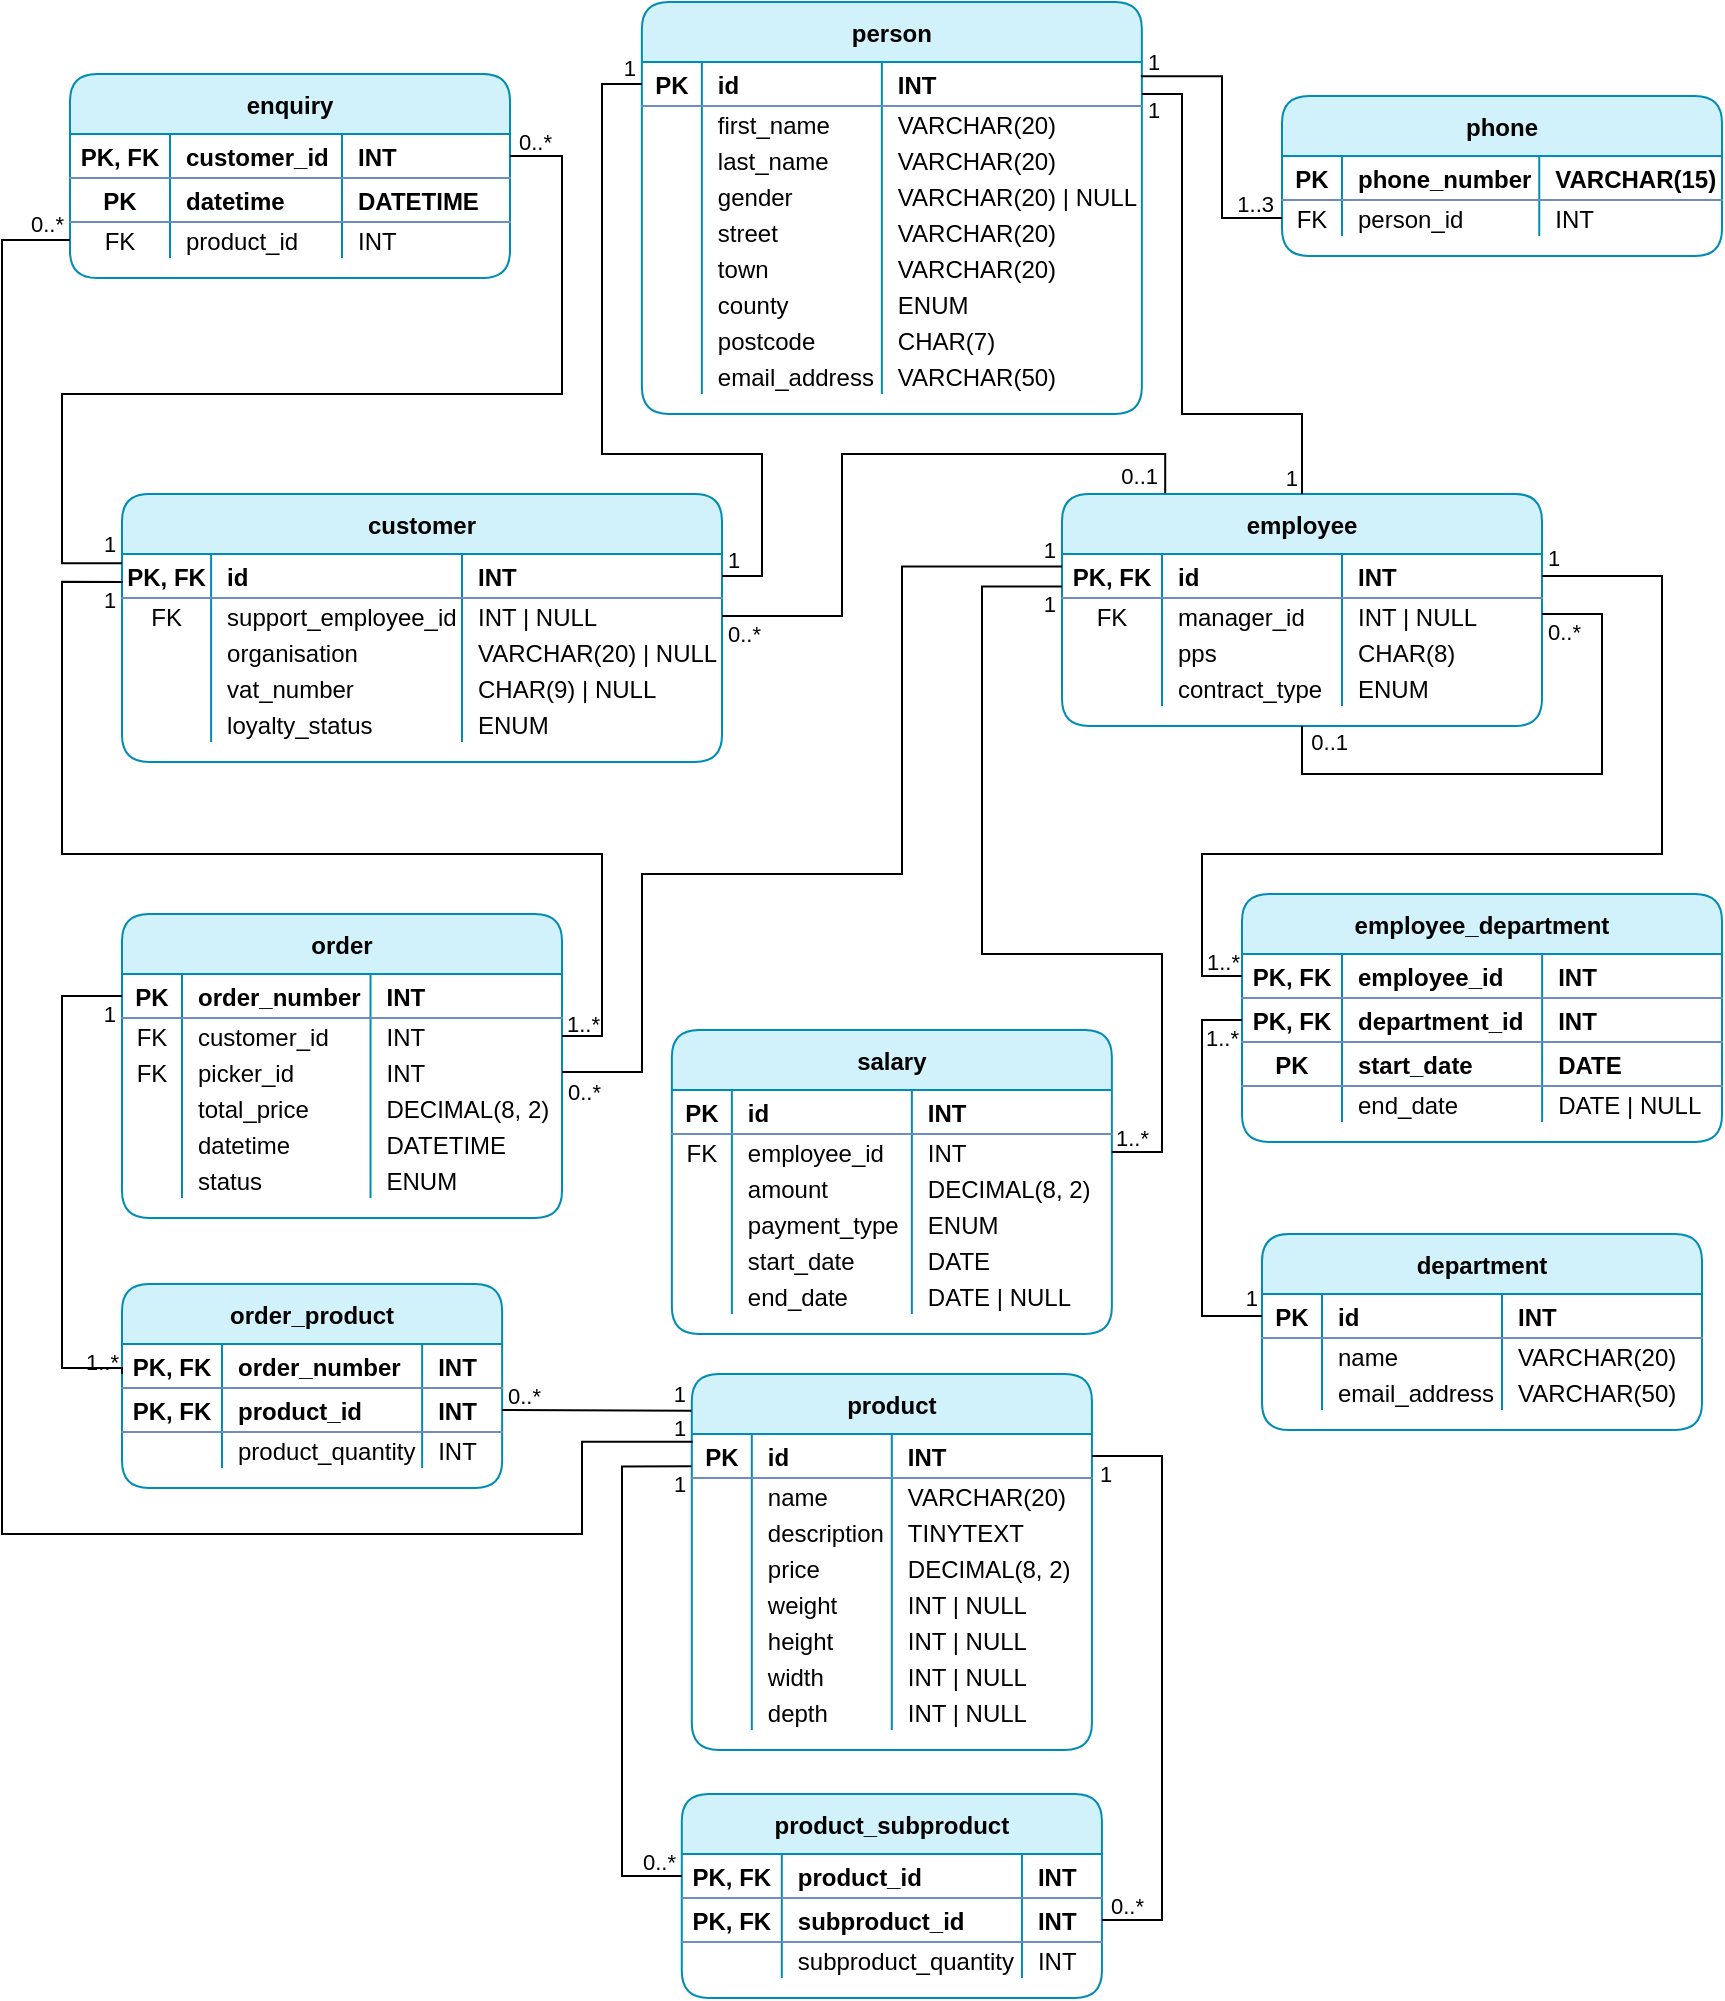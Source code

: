 <mxfile version="20.3.0" type="device"><diagram name="Page-1" id="efa7a0a1-bf9b-a30e-e6df-94a7791c09e9"><mxGraphModel dx="4184" dy="1300" grid="1" gridSize="10" guides="1" tooltips="1" connect="1" arrows="1" fold="1" page="1" pageScale="1" pageWidth="826" pageHeight="1169" background="none" math="0" shadow="0"><root><mxCell id="0"/><mxCell id="1" parent="0"/><mxCell id="eHpTQEezl6ntzTDVbjEQ-51" value="person" style="shape=table;startSize=30;container=1;collapsible=1;childLayout=tableLayout;fixedRows=1;rowLines=0;fontStyle=1;align=center;resizeLast=1;rounded=1;glass=0;labelBackgroundColor=none;fillColor=#D1F2FA;strokeColor=#008CB4;" parent="1" vertex="1"><mxGeometry x="-540.07" y="114" width="250" height="206" as="geometry"><mxRectangle x="80" y="480" width="70" height="30" as="alternateBounds"/></mxGeometry></mxCell><mxCell id="eHpTQEezl6ntzTDVbjEQ-52" value="" style="shape=tableRow;horizontal=0;startSize=0;swimlaneHead=0;swimlaneBody=0;fillColor=none;collapsible=0;dropTarget=0;points=[[0,0.5],[1,0.5]];portConstraint=eastwest;top=0;left=0;right=0;bottom=1;rounded=1;glass=0;labelBackgroundColor=none;strokeColor=#6C8EBF;" parent="eHpTQEezl6ntzTDVbjEQ-51" vertex="1"><mxGeometry y="30" width="250" height="22" as="geometry"/></mxCell><mxCell id="eHpTQEezl6ntzTDVbjEQ-53" value="PK" style="shape=partialRectangle;connectable=0;fillColor=none;top=0;left=0;bottom=0;right=0;fontStyle=1;overflow=hidden;rounded=1;glass=0;labelBackgroundColor=none;strokeColor=#008CB4;" parent="eHpTQEezl6ntzTDVbjEQ-52" vertex="1"><mxGeometry width="30" height="22" as="geometry"><mxRectangle width="30" height="22" as="alternateBounds"/></mxGeometry></mxCell><mxCell id="eHpTQEezl6ntzTDVbjEQ-54" value="id" style="shape=partialRectangle;connectable=0;fillColor=none;top=0;left=0;bottom=0;right=0;align=left;spacingLeft=6;fontStyle=1;overflow=hidden;rounded=1;glass=0;labelBackgroundColor=none;strokeColor=#008CB4;" parent="eHpTQEezl6ntzTDVbjEQ-52" vertex="1"><mxGeometry x="30" width="90" height="22" as="geometry"><mxRectangle width="90" height="22" as="alternateBounds"/></mxGeometry></mxCell><mxCell id="eHpTQEezl6ntzTDVbjEQ-55" value="INT" style="shape=partialRectangle;connectable=0;fillColor=none;top=0;left=0;bottom=0;right=0;align=left;spacingLeft=6;fontStyle=1;overflow=hidden;rounded=1;glass=0;labelBackgroundColor=none;strokeColor=#008CB4;" parent="eHpTQEezl6ntzTDVbjEQ-52" vertex="1"><mxGeometry x="120" width="130" height="22" as="geometry"><mxRectangle width="130" height="22" as="alternateBounds"/></mxGeometry></mxCell><mxCell id="eHpTQEezl6ntzTDVbjEQ-56" value="" style="shape=tableRow;horizontal=0;startSize=0;swimlaneHead=0;swimlaneBody=0;fillColor=none;collapsible=0;dropTarget=0;points=[[0,0.5],[1,0.5]];portConstraint=eastwest;top=0;left=0;right=0;bottom=0;rounded=1;glass=0;labelBackgroundColor=none;strokeColor=#008CB4;" parent="eHpTQEezl6ntzTDVbjEQ-51" vertex="1"><mxGeometry y="52" width="250" height="18" as="geometry"/></mxCell><mxCell id="eHpTQEezl6ntzTDVbjEQ-57" value="" style="shape=partialRectangle;connectable=0;fillColor=none;top=0;left=0;bottom=0;right=0;editable=1;overflow=hidden;rounded=1;glass=0;labelBackgroundColor=none;strokeColor=#008CB4;" parent="eHpTQEezl6ntzTDVbjEQ-56" vertex="1"><mxGeometry width="30" height="18" as="geometry"><mxRectangle width="30" height="18" as="alternateBounds"/></mxGeometry></mxCell><mxCell id="eHpTQEezl6ntzTDVbjEQ-58" value="first_name" style="shape=partialRectangle;connectable=0;fillColor=none;top=0;left=0;bottom=0;right=0;align=left;spacingLeft=6;overflow=hidden;rounded=1;glass=0;labelBackgroundColor=none;strokeColor=#008CB4;" parent="eHpTQEezl6ntzTDVbjEQ-56" vertex="1"><mxGeometry x="30" width="90" height="18" as="geometry"><mxRectangle width="90" height="18" as="alternateBounds"/></mxGeometry></mxCell><mxCell id="eHpTQEezl6ntzTDVbjEQ-59" value="VARCHAR(20)" style="shape=partialRectangle;connectable=0;fillColor=none;top=0;left=0;bottom=0;right=0;align=left;spacingLeft=6;overflow=hidden;rounded=1;glass=0;labelBackgroundColor=none;strokeColor=#008CB4;" parent="eHpTQEezl6ntzTDVbjEQ-56" vertex="1"><mxGeometry x="120" width="130" height="18" as="geometry"><mxRectangle width="130" height="18" as="alternateBounds"/></mxGeometry></mxCell><mxCell id="eHpTQEezl6ntzTDVbjEQ-72" value="" style="shape=tableRow;horizontal=0;startSize=0;swimlaneHead=0;swimlaneBody=0;fillColor=none;collapsible=0;dropTarget=0;points=[[0,0.5],[1,0.5]];portConstraint=eastwest;top=0;left=0;right=0;bottom=0;rounded=1;glass=0;labelBackgroundColor=none;strokeColor=#008CB4;" parent="eHpTQEezl6ntzTDVbjEQ-51" vertex="1"><mxGeometry y="70" width="250" height="18" as="geometry"/></mxCell><mxCell id="eHpTQEezl6ntzTDVbjEQ-73" value="" style="shape=partialRectangle;connectable=0;fillColor=none;top=0;left=0;bottom=0;right=0;editable=1;overflow=hidden;rounded=1;glass=0;labelBackgroundColor=none;strokeColor=#008CB4;" parent="eHpTQEezl6ntzTDVbjEQ-72" vertex="1"><mxGeometry width="30" height="18" as="geometry"><mxRectangle width="30" height="18" as="alternateBounds"/></mxGeometry></mxCell><mxCell id="eHpTQEezl6ntzTDVbjEQ-74" value="last_name" style="shape=partialRectangle;connectable=0;fillColor=none;top=0;left=0;bottom=0;right=0;align=left;spacingLeft=6;overflow=hidden;rounded=1;glass=0;labelBackgroundColor=none;strokeColor=#008CB4;" parent="eHpTQEezl6ntzTDVbjEQ-72" vertex="1"><mxGeometry x="30" width="90" height="18" as="geometry"><mxRectangle width="90" height="18" as="alternateBounds"/></mxGeometry></mxCell><mxCell id="eHpTQEezl6ntzTDVbjEQ-75" value="VARCHAR(20)" style="shape=partialRectangle;connectable=0;fillColor=none;top=0;left=0;bottom=0;right=0;align=left;spacingLeft=6;overflow=hidden;rounded=1;glass=0;labelBackgroundColor=none;strokeColor=#008CB4;" parent="eHpTQEezl6ntzTDVbjEQ-72" vertex="1"><mxGeometry x="120" width="130" height="18" as="geometry"><mxRectangle width="130" height="18" as="alternateBounds"/></mxGeometry></mxCell><mxCell id="eHpTQEezl6ntzTDVbjEQ-60" value="" style="shape=tableRow;horizontal=0;startSize=0;swimlaneHead=0;swimlaneBody=0;fillColor=none;collapsible=0;dropTarget=0;points=[[0,0.5],[1,0.5]];portConstraint=eastwest;top=0;left=0;right=0;bottom=0;rounded=1;glass=0;labelBackgroundColor=none;strokeColor=#008CB4;" parent="eHpTQEezl6ntzTDVbjEQ-51" vertex="1"><mxGeometry y="88" width="250" height="18" as="geometry"/></mxCell><mxCell id="eHpTQEezl6ntzTDVbjEQ-61" value="" style="shape=partialRectangle;connectable=0;fillColor=none;top=0;left=0;bottom=0;right=0;editable=1;overflow=hidden;rounded=1;glass=0;labelBackgroundColor=none;strokeColor=#008CB4;" parent="eHpTQEezl6ntzTDVbjEQ-60" vertex="1"><mxGeometry width="30" height="18" as="geometry"><mxRectangle width="30" height="18" as="alternateBounds"/></mxGeometry></mxCell><mxCell id="eHpTQEezl6ntzTDVbjEQ-62" value="gender" style="shape=partialRectangle;connectable=0;fillColor=none;top=0;left=0;bottom=0;right=0;align=left;spacingLeft=6;overflow=hidden;rounded=1;glass=0;labelBackgroundColor=none;strokeColor=#008CB4;" parent="eHpTQEezl6ntzTDVbjEQ-60" vertex="1"><mxGeometry x="30" width="90" height="18" as="geometry"><mxRectangle width="90" height="18" as="alternateBounds"/></mxGeometry></mxCell><mxCell id="eHpTQEezl6ntzTDVbjEQ-63" value="VARCHAR(20) | NULL" style="shape=partialRectangle;connectable=0;fillColor=none;top=0;left=0;bottom=0;right=0;align=left;spacingLeft=6;overflow=hidden;rounded=1;glass=0;labelBackgroundColor=none;strokeColor=#008CB4;" parent="eHpTQEezl6ntzTDVbjEQ-60" vertex="1"><mxGeometry x="120" width="130" height="18" as="geometry"><mxRectangle width="130" height="18" as="alternateBounds"/></mxGeometry></mxCell><mxCell id="eHpTQEezl6ntzTDVbjEQ-84" value="" style="shape=tableRow;horizontal=0;startSize=0;swimlaneHead=0;swimlaneBody=0;fillColor=none;collapsible=0;dropTarget=0;points=[[0,0.5],[1,0.5]];portConstraint=eastwest;top=0;left=0;right=0;bottom=0;rounded=1;glass=0;labelBackgroundColor=none;strokeColor=#008CB4;" parent="eHpTQEezl6ntzTDVbjEQ-51" vertex="1"><mxGeometry y="106" width="250" height="18" as="geometry"/></mxCell><mxCell id="eHpTQEezl6ntzTDVbjEQ-85" value="" style="shape=partialRectangle;connectable=0;fillColor=none;top=0;left=0;bottom=0;right=0;editable=1;overflow=hidden;rounded=1;glass=0;labelBackgroundColor=none;strokeColor=#008CB4;" parent="eHpTQEezl6ntzTDVbjEQ-84" vertex="1"><mxGeometry width="30" height="18" as="geometry"><mxRectangle width="30" height="18" as="alternateBounds"/></mxGeometry></mxCell><mxCell id="eHpTQEezl6ntzTDVbjEQ-86" value="street" style="shape=partialRectangle;connectable=0;fillColor=none;top=0;left=0;bottom=0;right=0;align=left;spacingLeft=6;overflow=hidden;rounded=1;glass=0;labelBackgroundColor=none;strokeColor=#008CB4;" parent="eHpTQEezl6ntzTDVbjEQ-84" vertex="1"><mxGeometry x="30" width="90" height="18" as="geometry"><mxRectangle width="90" height="18" as="alternateBounds"/></mxGeometry></mxCell><mxCell id="eHpTQEezl6ntzTDVbjEQ-87" value="VARCHAR(20)" style="shape=partialRectangle;connectable=0;fillColor=none;top=0;left=0;bottom=0;right=0;align=left;spacingLeft=6;overflow=hidden;rounded=1;glass=0;labelBackgroundColor=none;strokeColor=#008CB4;" parent="eHpTQEezl6ntzTDVbjEQ-84" vertex="1"><mxGeometry x="120" width="130" height="18" as="geometry"><mxRectangle width="130" height="18" as="alternateBounds"/></mxGeometry></mxCell><mxCell id="eHpTQEezl6ntzTDVbjEQ-80" value="" style="shape=tableRow;horizontal=0;startSize=0;swimlaneHead=0;swimlaneBody=0;fillColor=none;collapsible=0;dropTarget=0;points=[[0,0.5],[1,0.5]];portConstraint=eastwest;top=0;left=0;right=0;bottom=0;rounded=1;glass=0;labelBackgroundColor=none;strokeColor=#008CB4;" parent="eHpTQEezl6ntzTDVbjEQ-51" vertex="1"><mxGeometry y="124" width="250" height="18" as="geometry"/></mxCell><mxCell id="eHpTQEezl6ntzTDVbjEQ-81" value="" style="shape=partialRectangle;connectable=0;fillColor=none;top=0;left=0;bottom=0;right=0;editable=1;overflow=hidden;rounded=1;glass=0;labelBackgroundColor=none;strokeColor=#008CB4;" parent="eHpTQEezl6ntzTDVbjEQ-80" vertex="1"><mxGeometry width="30" height="18" as="geometry"><mxRectangle width="30" height="18" as="alternateBounds"/></mxGeometry></mxCell><mxCell id="eHpTQEezl6ntzTDVbjEQ-82" value="town" style="shape=partialRectangle;connectable=0;fillColor=none;top=0;left=0;bottom=0;right=0;align=left;spacingLeft=6;overflow=hidden;rounded=1;glass=0;labelBackgroundColor=none;strokeColor=#008CB4;" parent="eHpTQEezl6ntzTDVbjEQ-80" vertex="1"><mxGeometry x="30" width="90" height="18" as="geometry"><mxRectangle width="90" height="18" as="alternateBounds"/></mxGeometry></mxCell><mxCell id="eHpTQEezl6ntzTDVbjEQ-83" value="VARCHAR(20)" style="shape=partialRectangle;connectable=0;fillColor=none;top=0;left=0;bottom=0;right=0;align=left;spacingLeft=6;overflow=hidden;rounded=1;glass=0;labelBackgroundColor=none;strokeColor=#008CB4;" parent="eHpTQEezl6ntzTDVbjEQ-80" vertex="1"><mxGeometry x="120" width="130" height="18" as="geometry"><mxRectangle width="130" height="18" as="alternateBounds"/></mxGeometry></mxCell><mxCell id="eHpTQEezl6ntzTDVbjEQ-76" value="" style="shape=tableRow;horizontal=0;startSize=0;swimlaneHead=0;swimlaneBody=0;fillColor=none;collapsible=0;dropTarget=0;points=[[0,0.5],[1,0.5]];portConstraint=eastwest;top=0;left=0;right=0;bottom=0;rounded=1;glass=0;labelBackgroundColor=none;strokeColor=#008CB4;" parent="eHpTQEezl6ntzTDVbjEQ-51" vertex="1"><mxGeometry y="142" width="250" height="18" as="geometry"/></mxCell><mxCell id="eHpTQEezl6ntzTDVbjEQ-77" value="" style="shape=partialRectangle;connectable=0;fillColor=none;top=0;left=0;bottom=0;right=0;editable=1;overflow=hidden;rounded=1;glass=0;labelBackgroundColor=none;strokeColor=#008CB4;" parent="eHpTQEezl6ntzTDVbjEQ-76" vertex="1"><mxGeometry width="30" height="18" as="geometry"><mxRectangle width="30" height="18" as="alternateBounds"/></mxGeometry></mxCell><mxCell id="eHpTQEezl6ntzTDVbjEQ-78" value="county" style="shape=partialRectangle;connectable=0;fillColor=none;top=0;left=0;bottom=0;right=0;align=left;spacingLeft=6;overflow=hidden;rounded=1;glass=0;labelBackgroundColor=none;strokeColor=#008CB4;" parent="eHpTQEezl6ntzTDVbjEQ-76" vertex="1"><mxGeometry x="30" width="90" height="18" as="geometry"><mxRectangle width="90" height="18" as="alternateBounds"/></mxGeometry></mxCell><mxCell id="eHpTQEezl6ntzTDVbjEQ-79" value="ENUM" style="shape=partialRectangle;connectable=0;fillColor=none;top=0;left=0;bottom=0;right=0;align=left;spacingLeft=6;overflow=hidden;rounded=1;glass=0;labelBackgroundColor=none;strokeColor=#008CB4;" parent="eHpTQEezl6ntzTDVbjEQ-76" vertex="1"><mxGeometry x="120" width="130" height="18" as="geometry"><mxRectangle width="130" height="18" as="alternateBounds"/></mxGeometry></mxCell><mxCell id="eHpTQEezl6ntzTDVbjEQ-88" value="" style="shape=tableRow;horizontal=0;startSize=0;swimlaneHead=0;swimlaneBody=0;fillColor=none;collapsible=0;dropTarget=0;points=[[0,0.5],[1,0.5]];portConstraint=eastwest;top=0;left=0;right=0;bottom=0;rounded=1;glass=0;labelBackgroundColor=none;strokeColor=#008CB4;" parent="eHpTQEezl6ntzTDVbjEQ-51" vertex="1"><mxGeometry y="160" width="250" height="18" as="geometry"/></mxCell><mxCell id="eHpTQEezl6ntzTDVbjEQ-89" value="" style="shape=partialRectangle;connectable=0;fillColor=none;top=0;left=0;bottom=0;right=0;editable=1;overflow=hidden;rounded=1;glass=0;labelBackgroundColor=none;strokeColor=#008CB4;" parent="eHpTQEezl6ntzTDVbjEQ-88" vertex="1"><mxGeometry width="30" height="18" as="geometry"><mxRectangle width="30" height="18" as="alternateBounds"/></mxGeometry></mxCell><mxCell id="eHpTQEezl6ntzTDVbjEQ-90" value="postcode" style="shape=partialRectangle;connectable=0;fillColor=none;top=0;left=0;bottom=0;right=0;align=left;spacingLeft=6;overflow=hidden;rounded=1;glass=0;labelBackgroundColor=none;strokeColor=#008CB4;" parent="eHpTQEezl6ntzTDVbjEQ-88" vertex="1"><mxGeometry x="30" width="90" height="18" as="geometry"><mxRectangle width="90" height="18" as="alternateBounds"/></mxGeometry></mxCell><mxCell id="eHpTQEezl6ntzTDVbjEQ-91" value="CHAR(7)" style="shape=partialRectangle;connectable=0;fillColor=none;top=0;left=0;bottom=0;right=0;align=left;spacingLeft=6;overflow=hidden;rounded=1;glass=0;labelBackgroundColor=none;strokeColor=#008CB4;" parent="eHpTQEezl6ntzTDVbjEQ-88" vertex="1"><mxGeometry x="120" width="130" height="18" as="geometry"><mxRectangle width="130" height="18" as="alternateBounds"/></mxGeometry></mxCell><mxCell id="eHpTQEezl6ntzTDVbjEQ-64" value="" style="shape=tableRow;horizontal=0;startSize=0;swimlaneHead=0;swimlaneBody=0;fillColor=none;collapsible=0;dropTarget=0;points=[[0,0.5],[1,0.5]];portConstraint=eastwest;top=0;left=0;right=0;bottom=0;rounded=1;glass=0;labelBackgroundColor=none;strokeColor=#008CB4;" parent="eHpTQEezl6ntzTDVbjEQ-51" vertex="1"><mxGeometry y="178" width="250" height="18" as="geometry"/></mxCell><mxCell id="eHpTQEezl6ntzTDVbjEQ-65" value="" style="shape=partialRectangle;connectable=0;fillColor=none;top=0;left=0;bottom=0;right=0;editable=1;overflow=hidden;rounded=1;glass=0;labelBackgroundColor=none;strokeColor=#008CB4;" parent="eHpTQEezl6ntzTDVbjEQ-64" vertex="1"><mxGeometry width="30" height="18" as="geometry"><mxRectangle width="30" height="18" as="alternateBounds"/></mxGeometry></mxCell><mxCell id="eHpTQEezl6ntzTDVbjEQ-66" value="email_address" style="shape=partialRectangle;connectable=0;fillColor=none;top=0;left=0;bottom=0;right=0;align=left;spacingLeft=6;overflow=hidden;rounded=1;glass=0;labelBackgroundColor=none;strokeColor=#008CB4;" parent="eHpTQEezl6ntzTDVbjEQ-64" vertex="1"><mxGeometry x="30" width="90" height="18" as="geometry"><mxRectangle width="90" height="18" as="alternateBounds"/></mxGeometry></mxCell><mxCell id="eHpTQEezl6ntzTDVbjEQ-67" value="VARCHAR(50)" style="shape=partialRectangle;connectable=0;fillColor=none;top=0;left=0;bottom=0;right=0;align=left;spacingLeft=6;overflow=hidden;rounded=1;glass=0;labelBackgroundColor=none;strokeColor=#008CB4;" parent="eHpTQEezl6ntzTDVbjEQ-64" vertex="1"><mxGeometry x="120" width="130" height="18" as="geometry"><mxRectangle width="130" height="18" as="alternateBounds"/></mxGeometry></mxCell><mxCell id="eHpTQEezl6ntzTDVbjEQ-130" value="phone" style="shape=table;startSize=30;container=1;collapsible=1;childLayout=tableLayout;fixedRows=1;rowLines=0;fontStyle=1;align=center;resizeLast=1;rounded=1;glass=0;labelBackgroundColor=none;fillColor=#D1F2FA;strokeColor=#008CB4;" parent="1" vertex="1"><mxGeometry x="-220.0" y="161" width="220" height="80" as="geometry"><mxRectangle x="80" y="480" width="70" height="30" as="alternateBounds"/></mxGeometry></mxCell><mxCell id="eHpTQEezl6ntzTDVbjEQ-131" value="" style="shape=tableRow;horizontal=0;startSize=0;swimlaneHead=0;swimlaneBody=0;fillColor=none;collapsible=0;dropTarget=0;points=[[0,0.5],[1,0.5]];portConstraint=eastwest;top=0;left=0;right=0;bottom=1;rounded=1;glass=0;labelBackgroundColor=none;strokeColor=#6C8EBF;" parent="eHpTQEezl6ntzTDVbjEQ-130" vertex="1"><mxGeometry y="30" width="220" height="22" as="geometry"/></mxCell><mxCell id="eHpTQEezl6ntzTDVbjEQ-132" value="PK" style="shape=partialRectangle;connectable=0;fillColor=none;top=0;left=0;bottom=0;right=0;fontStyle=1;overflow=hidden;rounded=1;glass=0;labelBackgroundColor=none;strokeColor=#008CB4;" parent="eHpTQEezl6ntzTDVbjEQ-131" vertex="1"><mxGeometry width="30" height="22" as="geometry"><mxRectangle width="30" height="22" as="alternateBounds"/></mxGeometry></mxCell><mxCell id="eHpTQEezl6ntzTDVbjEQ-133" value="phone_number" style="shape=partialRectangle;connectable=0;fillColor=none;top=0;left=0;bottom=0;right=0;align=left;spacingLeft=6;fontStyle=1;overflow=hidden;rounded=1;glass=0;labelBackgroundColor=none;strokeColor=#008CB4;" parent="eHpTQEezl6ntzTDVbjEQ-131" vertex="1"><mxGeometry x="30" width="98.636" height="22" as="geometry"><mxRectangle width="98.636" height="22" as="alternateBounds"/></mxGeometry></mxCell><mxCell id="eHpTQEezl6ntzTDVbjEQ-134" value="VARCHAR(15)" style="shape=partialRectangle;connectable=0;fillColor=none;top=0;left=0;bottom=0;right=0;align=left;spacingLeft=6;fontStyle=1;overflow=hidden;rounded=1;glass=0;labelBackgroundColor=none;strokeColor=#008CB4;" parent="eHpTQEezl6ntzTDVbjEQ-131" vertex="1"><mxGeometry x="128.636" width="91.364" height="22" as="geometry"><mxRectangle width="91.364" height="22" as="alternateBounds"/></mxGeometry></mxCell><mxCell id="eHpTQEezl6ntzTDVbjEQ-135" value="" style="shape=tableRow;horizontal=0;startSize=0;swimlaneHead=0;swimlaneBody=0;fillColor=none;collapsible=0;dropTarget=0;points=[[0,0.5],[1,0.5]];portConstraint=eastwest;top=0;left=0;right=0;bottom=0;rounded=1;glass=0;labelBackgroundColor=none;strokeColor=#008CB4;" parent="eHpTQEezl6ntzTDVbjEQ-130" vertex="1"><mxGeometry y="52" width="220" height="18" as="geometry"/></mxCell><mxCell id="eHpTQEezl6ntzTDVbjEQ-136" value="FK" style="shape=partialRectangle;connectable=0;fillColor=none;top=0;left=0;bottom=0;right=0;editable=1;overflow=hidden;rounded=1;glass=0;labelBackgroundColor=none;strokeColor=#008CB4;" parent="eHpTQEezl6ntzTDVbjEQ-135" vertex="1"><mxGeometry width="30" height="18" as="geometry"><mxRectangle width="30" height="18" as="alternateBounds"/></mxGeometry></mxCell><mxCell id="eHpTQEezl6ntzTDVbjEQ-137" value="person_id" style="shape=partialRectangle;connectable=0;fillColor=none;top=0;left=0;bottom=0;right=0;align=left;spacingLeft=6;overflow=hidden;rounded=1;glass=0;labelBackgroundColor=none;strokeColor=#008CB4;" parent="eHpTQEezl6ntzTDVbjEQ-135" vertex="1"><mxGeometry x="30" width="98.636" height="18" as="geometry"><mxRectangle width="98.636" height="18" as="alternateBounds"/></mxGeometry></mxCell><mxCell id="eHpTQEezl6ntzTDVbjEQ-138" value="INT" style="shape=partialRectangle;connectable=0;fillColor=none;top=0;left=0;bottom=0;right=0;align=left;spacingLeft=6;overflow=hidden;rounded=1;glass=0;labelBackgroundColor=none;strokeColor=#008CB4;" parent="eHpTQEezl6ntzTDVbjEQ-135" vertex="1"><mxGeometry x="128.636" width="91.364" height="18" as="geometry"><mxRectangle width="91.364" height="18" as="alternateBounds"/></mxGeometry></mxCell><mxCell id="eHpTQEezl6ntzTDVbjEQ-148" value="employee" style="shape=table;startSize=30;container=1;collapsible=1;childLayout=tableLayout;fixedRows=1;rowLines=0;fontStyle=1;align=center;resizeLast=1;rounded=1;glass=0;labelBackgroundColor=none;fillColor=#D1F2FA;strokeColor=#008CB4;" parent="1" vertex="1"><mxGeometry x="-330" y="360" width="240" height="116" as="geometry"><mxRectangle x="80" y="480" width="70" height="30" as="alternateBounds"/></mxGeometry></mxCell><mxCell id="eHpTQEezl6ntzTDVbjEQ-149" value="" style="shape=tableRow;horizontal=0;startSize=0;swimlaneHead=0;swimlaneBody=0;fillColor=none;collapsible=0;dropTarget=0;points=[[0,0.5],[1,0.5]];portConstraint=eastwest;top=0;left=0;right=0;bottom=1;rounded=1;glass=0;labelBackgroundColor=none;strokeColor=#6C8EBF;" parent="eHpTQEezl6ntzTDVbjEQ-148" vertex="1"><mxGeometry y="30" width="240" height="22" as="geometry"/></mxCell><mxCell id="eHpTQEezl6ntzTDVbjEQ-150" value="PK, FK" style="shape=partialRectangle;connectable=0;fillColor=none;top=0;left=0;bottom=0;right=0;fontStyle=1;overflow=hidden;rounded=1;glass=0;labelBackgroundColor=none;strokeColor=#008CB4;" parent="eHpTQEezl6ntzTDVbjEQ-149" vertex="1"><mxGeometry width="50" height="22" as="geometry"><mxRectangle width="50" height="22" as="alternateBounds"/></mxGeometry></mxCell><mxCell id="eHpTQEezl6ntzTDVbjEQ-151" value="id" style="shape=partialRectangle;connectable=0;fillColor=none;top=0;left=0;bottom=0;right=0;align=left;spacingLeft=6;fontStyle=1;overflow=hidden;rounded=1;glass=0;labelBackgroundColor=none;strokeColor=#008CB4;" parent="eHpTQEezl6ntzTDVbjEQ-149" vertex="1"><mxGeometry x="50" width="90" height="22" as="geometry"><mxRectangle width="90" height="22" as="alternateBounds"/></mxGeometry></mxCell><mxCell id="eHpTQEezl6ntzTDVbjEQ-152" value="INT" style="shape=partialRectangle;connectable=0;fillColor=none;top=0;left=0;bottom=0;right=0;align=left;spacingLeft=6;fontStyle=1;overflow=hidden;rounded=1;glass=0;labelBackgroundColor=none;strokeColor=#008CB4;" parent="eHpTQEezl6ntzTDVbjEQ-149" vertex="1"><mxGeometry x="140" width="100" height="22" as="geometry"><mxRectangle width="100" height="22" as="alternateBounds"/></mxGeometry></mxCell><mxCell id="eHpTQEezl6ntzTDVbjEQ-153" value="" style="shape=tableRow;horizontal=0;startSize=0;swimlaneHead=0;swimlaneBody=0;fillColor=none;collapsible=0;dropTarget=0;points=[[0,0.5],[1,0.5]];portConstraint=eastwest;top=0;left=0;right=0;bottom=0;rounded=1;glass=0;labelBackgroundColor=none;strokeColor=#008CB4;" parent="eHpTQEezl6ntzTDVbjEQ-148" vertex="1"><mxGeometry y="52" width="240" height="18" as="geometry"/></mxCell><mxCell id="eHpTQEezl6ntzTDVbjEQ-154" value="FK" style="shape=partialRectangle;connectable=0;fillColor=none;top=0;left=0;bottom=0;right=0;editable=1;overflow=hidden;rounded=1;glass=0;labelBackgroundColor=none;strokeColor=#008CB4;" parent="eHpTQEezl6ntzTDVbjEQ-153" vertex="1"><mxGeometry width="50" height="18" as="geometry"><mxRectangle width="50" height="18" as="alternateBounds"/></mxGeometry></mxCell><mxCell id="eHpTQEezl6ntzTDVbjEQ-155" value="manager_id" style="shape=partialRectangle;connectable=0;fillColor=none;top=0;left=0;bottom=0;right=0;align=left;spacingLeft=6;overflow=hidden;rounded=1;glass=0;labelBackgroundColor=none;strokeColor=#008CB4;" parent="eHpTQEezl6ntzTDVbjEQ-153" vertex="1"><mxGeometry x="50" width="90" height="18" as="geometry"><mxRectangle width="90" height="18" as="alternateBounds"/></mxGeometry></mxCell><mxCell id="eHpTQEezl6ntzTDVbjEQ-156" value="INT | NULL" style="shape=partialRectangle;connectable=0;fillColor=none;top=0;left=0;bottom=0;right=0;align=left;spacingLeft=6;overflow=hidden;rounded=1;glass=0;labelBackgroundColor=none;strokeColor=#008CB4;" parent="eHpTQEezl6ntzTDVbjEQ-153" vertex="1"><mxGeometry x="140" width="100" height="18" as="geometry"><mxRectangle width="100" height="18" as="alternateBounds"/></mxGeometry></mxCell><mxCell id="eHpTQEezl6ntzTDVbjEQ-157" value="" style="shape=tableRow;horizontal=0;startSize=0;swimlaneHead=0;swimlaneBody=0;fillColor=none;collapsible=0;dropTarget=0;points=[[0,0.5],[1,0.5]];portConstraint=eastwest;top=0;left=0;right=0;bottom=0;rounded=1;glass=0;labelBackgroundColor=none;strokeColor=#008CB4;" parent="eHpTQEezl6ntzTDVbjEQ-148" vertex="1"><mxGeometry y="70" width="240" height="18" as="geometry"/></mxCell><mxCell id="eHpTQEezl6ntzTDVbjEQ-158" value="" style="shape=partialRectangle;connectable=0;fillColor=none;top=0;left=0;bottom=0;right=0;editable=1;overflow=hidden;rounded=1;glass=0;labelBackgroundColor=none;strokeColor=#008CB4;" parent="eHpTQEezl6ntzTDVbjEQ-157" vertex="1"><mxGeometry width="50" height="18" as="geometry"><mxRectangle width="50" height="18" as="alternateBounds"/></mxGeometry></mxCell><mxCell id="eHpTQEezl6ntzTDVbjEQ-159" value="pps" style="shape=partialRectangle;connectable=0;fillColor=none;top=0;left=0;bottom=0;right=0;align=left;spacingLeft=6;overflow=hidden;rounded=1;glass=0;labelBackgroundColor=none;strokeColor=#008CB4;" parent="eHpTQEezl6ntzTDVbjEQ-157" vertex="1"><mxGeometry x="50" width="90" height="18" as="geometry"><mxRectangle width="90" height="18" as="alternateBounds"/></mxGeometry></mxCell><mxCell id="eHpTQEezl6ntzTDVbjEQ-160" value="CHAR(8)" style="shape=partialRectangle;connectable=0;fillColor=none;top=0;left=0;bottom=0;right=0;align=left;spacingLeft=6;overflow=hidden;rounded=1;glass=0;labelBackgroundColor=none;strokeColor=#008CB4;" parent="eHpTQEezl6ntzTDVbjEQ-157" vertex="1"><mxGeometry x="140" width="100" height="18" as="geometry"><mxRectangle width="100" height="18" as="alternateBounds"/></mxGeometry></mxCell><mxCell id="eHpTQEezl6ntzTDVbjEQ-161" value="" style="shape=tableRow;horizontal=0;startSize=0;swimlaneHead=0;swimlaneBody=0;fillColor=none;collapsible=0;dropTarget=0;points=[[0,0.5],[1,0.5]];portConstraint=eastwest;top=0;left=0;right=0;bottom=0;rounded=1;glass=0;labelBackgroundColor=none;strokeColor=#008CB4;" parent="eHpTQEezl6ntzTDVbjEQ-148" vertex="1"><mxGeometry y="88" width="240" height="18" as="geometry"/></mxCell><mxCell id="eHpTQEezl6ntzTDVbjEQ-162" value="" style="shape=partialRectangle;connectable=0;fillColor=none;top=0;left=0;bottom=0;right=0;editable=1;overflow=hidden;rounded=1;glass=0;labelBackgroundColor=none;strokeColor=#008CB4;" parent="eHpTQEezl6ntzTDVbjEQ-161" vertex="1"><mxGeometry width="50" height="18" as="geometry"><mxRectangle width="50" height="18" as="alternateBounds"/></mxGeometry></mxCell><mxCell id="eHpTQEezl6ntzTDVbjEQ-163" value="contract_type" style="shape=partialRectangle;connectable=0;fillColor=none;top=0;left=0;bottom=0;right=0;align=left;spacingLeft=6;overflow=hidden;rounded=1;glass=0;labelBackgroundColor=none;strokeColor=#008CB4;" parent="eHpTQEezl6ntzTDVbjEQ-161" vertex="1"><mxGeometry x="50" width="90" height="18" as="geometry"><mxRectangle width="90" height="18" as="alternateBounds"/></mxGeometry></mxCell><mxCell id="eHpTQEezl6ntzTDVbjEQ-164" value="ENUM" style="shape=partialRectangle;connectable=0;fillColor=none;top=0;left=0;bottom=0;right=0;align=left;spacingLeft=6;overflow=hidden;rounded=1;glass=0;labelBackgroundColor=none;strokeColor=#008CB4;" parent="eHpTQEezl6ntzTDVbjEQ-161" vertex="1"><mxGeometry x="140" width="100" height="18" as="geometry"><mxRectangle width="100" height="18" as="alternateBounds"/></mxGeometry></mxCell><mxCell id="xzcLkGwUoJqQbr8qUZYb-1" style="edgeStyle=orthogonalEdgeStyle;rounded=0;orthogonalLoop=1;jettySize=auto;html=1;exitX=1;exitY=0.5;exitDx=0;exitDy=0;" parent="eHpTQEezl6ntzTDVbjEQ-148" source="eHpTQEezl6ntzTDVbjEQ-153" target="eHpTQEezl6ntzTDVbjEQ-153" edge="1"><mxGeometry relative="1" as="geometry"/></mxCell><mxCell id="eHpTQEezl6ntzTDVbjEQ-199" value="customer" style="shape=table;startSize=30;container=1;collapsible=1;childLayout=tableLayout;fixedRows=1;rowLines=0;fontStyle=1;align=center;resizeLast=1;rounded=1;glass=0;labelBackgroundColor=none;fillColor=#D1F2FA;strokeColor=#008CB4;" parent="1" vertex="1"><mxGeometry x="-800" y="360" width="300" height="134" as="geometry"><mxRectangle x="80" y="480" width="70" height="30" as="alternateBounds"/></mxGeometry></mxCell><mxCell id="eHpTQEezl6ntzTDVbjEQ-200" value="" style="shape=tableRow;horizontal=0;startSize=0;swimlaneHead=0;swimlaneBody=0;fillColor=none;collapsible=0;dropTarget=0;points=[[0,0.5],[1,0.5]];portConstraint=eastwest;top=0;left=0;right=0;bottom=1;rounded=1;glass=0;labelBackgroundColor=none;strokeColor=#6C8EBF;" parent="eHpTQEezl6ntzTDVbjEQ-199" vertex="1"><mxGeometry y="30" width="300" height="22" as="geometry"/></mxCell><mxCell id="eHpTQEezl6ntzTDVbjEQ-201" value="PK, FK" style="shape=partialRectangle;connectable=0;fillColor=none;top=0;left=0;bottom=0;right=0;fontStyle=1;overflow=hidden;rounded=1;glass=0;labelBackgroundColor=none;strokeColor=#008CB4;" parent="eHpTQEezl6ntzTDVbjEQ-200" vertex="1"><mxGeometry width="44.556" height="22" as="geometry"><mxRectangle width="44.556" height="22" as="alternateBounds"/></mxGeometry></mxCell><mxCell id="eHpTQEezl6ntzTDVbjEQ-202" value="id" style="shape=partialRectangle;connectable=0;fillColor=none;top=0;left=0;bottom=0;right=0;align=left;spacingLeft=6;fontStyle=1;overflow=hidden;rounded=1;glass=0;labelBackgroundColor=none;strokeColor=#008CB4;" parent="eHpTQEezl6ntzTDVbjEQ-200" vertex="1"><mxGeometry x="44.556" width="125.444" height="22" as="geometry"><mxRectangle width="125.444" height="22" as="alternateBounds"/></mxGeometry></mxCell><mxCell id="eHpTQEezl6ntzTDVbjEQ-203" value="INT" style="shape=partialRectangle;connectable=0;fillColor=none;top=0;left=0;bottom=0;right=0;align=left;spacingLeft=6;fontStyle=1;overflow=hidden;rounded=1;glass=0;labelBackgroundColor=none;strokeColor=#008CB4;" parent="eHpTQEezl6ntzTDVbjEQ-200" vertex="1"><mxGeometry x="170" width="130" height="22" as="geometry"><mxRectangle width="130" height="22" as="alternateBounds"/></mxGeometry></mxCell><mxCell id="eHpTQEezl6ntzTDVbjEQ-204" value="" style="shape=tableRow;horizontal=0;startSize=0;swimlaneHead=0;swimlaneBody=0;fillColor=none;collapsible=0;dropTarget=0;points=[[0,0.5],[1,0.5]];portConstraint=eastwest;top=0;left=0;right=0;bottom=0;rounded=1;glass=0;labelBackgroundColor=none;strokeColor=#008CB4;" parent="eHpTQEezl6ntzTDVbjEQ-199" vertex="1"><mxGeometry y="52" width="300" height="18" as="geometry"/></mxCell><mxCell id="eHpTQEezl6ntzTDVbjEQ-205" value="FK" style="shape=partialRectangle;connectable=0;fillColor=none;top=0;left=0;bottom=0;right=0;editable=1;overflow=hidden;rounded=1;glass=0;labelBackgroundColor=none;strokeColor=#008CB4;" parent="eHpTQEezl6ntzTDVbjEQ-204" vertex="1"><mxGeometry width="44.556" height="18" as="geometry"><mxRectangle width="44.556" height="18" as="alternateBounds"/></mxGeometry></mxCell><mxCell id="eHpTQEezl6ntzTDVbjEQ-206" value="support_employee_id" style="shape=partialRectangle;connectable=0;fillColor=none;top=0;left=0;bottom=0;right=0;align=left;spacingLeft=6;overflow=hidden;rounded=1;glass=0;labelBackgroundColor=none;strokeColor=#008CB4;" parent="eHpTQEezl6ntzTDVbjEQ-204" vertex="1"><mxGeometry x="44.556" width="125.444" height="18" as="geometry"><mxRectangle width="125.444" height="18" as="alternateBounds"/></mxGeometry></mxCell><mxCell id="eHpTQEezl6ntzTDVbjEQ-207" value="INT | NULL" style="shape=partialRectangle;connectable=0;fillColor=none;top=0;left=0;bottom=0;right=0;align=left;spacingLeft=6;overflow=hidden;rounded=1;glass=0;labelBackgroundColor=none;strokeColor=#008CB4;" parent="eHpTQEezl6ntzTDVbjEQ-204" vertex="1"><mxGeometry x="170" width="130" height="18" as="geometry"><mxRectangle width="130" height="18" as="alternateBounds"/></mxGeometry></mxCell><mxCell id="eHpTQEezl6ntzTDVbjEQ-216" value="" style="shape=tableRow;horizontal=0;startSize=0;swimlaneHead=0;swimlaneBody=0;fillColor=none;collapsible=0;dropTarget=0;points=[[0,0.5],[1,0.5]];portConstraint=eastwest;top=0;left=0;right=0;bottom=0;rounded=1;glass=0;labelBackgroundColor=none;strokeColor=#008CB4;" parent="eHpTQEezl6ntzTDVbjEQ-199" vertex="1"><mxGeometry y="70" width="300" height="18" as="geometry"/></mxCell><mxCell id="eHpTQEezl6ntzTDVbjEQ-217" value="" style="shape=partialRectangle;connectable=0;fillColor=none;top=0;left=0;bottom=0;right=0;editable=1;overflow=hidden;rounded=1;glass=0;labelBackgroundColor=none;strokeColor=#008CB4;" parent="eHpTQEezl6ntzTDVbjEQ-216" vertex="1"><mxGeometry width="44.556" height="18" as="geometry"><mxRectangle width="44.556" height="18" as="alternateBounds"/></mxGeometry></mxCell><mxCell id="eHpTQEezl6ntzTDVbjEQ-218" value="organisation" style="shape=partialRectangle;connectable=0;fillColor=none;top=0;left=0;bottom=0;right=0;align=left;spacingLeft=6;overflow=hidden;rounded=1;glass=0;labelBackgroundColor=none;strokeColor=#008CB4;" parent="eHpTQEezl6ntzTDVbjEQ-216" vertex="1"><mxGeometry x="44.556" width="125.444" height="18" as="geometry"><mxRectangle width="125.444" height="18" as="alternateBounds"/></mxGeometry></mxCell><mxCell id="eHpTQEezl6ntzTDVbjEQ-219" value="VARCHAR(20) | NULL" style="shape=partialRectangle;connectable=0;fillColor=none;top=0;left=0;bottom=0;right=0;align=left;spacingLeft=6;overflow=hidden;rounded=1;glass=0;labelBackgroundColor=none;strokeColor=#008CB4;" parent="eHpTQEezl6ntzTDVbjEQ-216" vertex="1"><mxGeometry x="170" width="130" height="18" as="geometry"><mxRectangle width="130" height="18" as="alternateBounds"/></mxGeometry></mxCell><mxCell id="eHpTQEezl6ntzTDVbjEQ-208" value="" style="shape=tableRow;horizontal=0;startSize=0;swimlaneHead=0;swimlaneBody=0;fillColor=none;collapsible=0;dropTarget=0;points=[[0,0.5],[1,0.5]];portConstraint=eastwest;top=0;left=0;right=0;bottom=0;rounded=1;glass=0;labelBackgroundColor=none;strokeColor=#008CB4;" parent="eHpTQEezl6ntzTDVbjEQ-199" vertex="1"><mxGeometry y="88" width="300" height="18" as="geometry"/></mxCell><mxCell id="eHpTQEezl6ntzTDVbjEQ-209" value="" style="shape=partialRectangle;connectable=0;fillColor=none;top=0;left=0;bottom=0;right=0;editable=1;overflow=hidden;rounded=1;glass=0;labelBackgroundColor=none;strokeColor=#008CB4;" parent="eHpTQEezl6ntzTDVbjEQ-208" vertex="1"><mxGeometry width="44.556" height="18" as="geometry"><mxRectangle width="44.556" height="18" as="alternateBounds"/></mxGeometry></mxCell><mxCell id="eHpTQEezl6ntzTDVbjEQ-210" value="vat_number" style="shape=partialRectangle;connectable=0;fillColor=none;top=0;left=0;bottom=0;right=0;align=left;spacingLeft=6;overflow=hidden;rounded=1;glass=0;labelBackgroundColor=none;strokeColor=#008CB4;" parent="eHpTQEezl6ntzTDVbjEQ-208" vertex="1"><mxGeometry x="44.556" width="125.444" height="18" as="geometry"><mxRectangle width="125.444" height="18" as="alternateBounds"/></mxGeometry></mxCell><mxCell id="eHpTQEezl6ntzTDVbjEQ-211" value="CHAR(9) | NULL" style="shape=partialRectangle;connectable=0;fillColor=none;top=0;left=0;bottom=0;right=0;align=left;spacingLeft=6;overflow=hidden;rounded=1;glass=0;labelBackgroundColor=none;strokeColor=#008CB4;" parent="eHpTQEezl6ntzTDVbjEQ-208" vertex="1"><mxGeometry x="170" width="130" height="18" as="geometry"><mxRectangle width="130" height="18" as="alternateBounds"/></mxGeometry></mxCell><mxCell id="eHpTQEezl6ntzTDVbjEQ-212" value="" style="shape=tableRow;horizontal=0;startSize=0;swimlaneHead=0;swimlaneBody=0;fillColor=none;collapsible=0;dropTarget=0;points=[[0,0.5],[1,0.5]];portConstraint=eastwest;top=0;left=0;right=0;bottom=0;rounded=1;glass=0;labelBackgroundColor=none;strokeColor=#008CB4;" parent="eHpTQEezl6ntzTDVbjEQ-199" vertex="1"><mxGeometry y="106" width="300" height="18" as="geometry"/></mxCell><mxCell id="eHpTQEezl6ntzTDVbjEQ-213" value="" style="shape=partialRectangle;connectable=0;fillColor=none;top=0;left=0;bottom=0;right=0;editable=1;overflow=hidden;rounded=1;glass=0;labelBackgroundColor=none;strokeColor=#008CB4;" parent="eHpTQEezl6ntzTDVbjEQ-212" vertex="1"><mxGeometry width="44.556" height="18" as="geometry"><mxRectangle width="44.556" height="18" as="alternateBounds"/></mxGeometry></mxCell><mxCell id="eHpTQEezl6ntzTDVbjEQ-214" value="loyalty_status" style="shape=partialRectangle;connectable=0;fillColor=none;top=0;left=0;bottom=0;right=0;align=left;spacingLeft=6;overflow=hidden;rounded=1;glass=0;labelBackgroundColor=none;strokeColor=#008CB4;" parent="eHpTQEezl6ntzTDVbjEQ-212" vertex="1"><mxGeometry x="44.556" width="125.444" height="18" as="geometry"><mxRectangle width="125.444" height="18" as="alternateBounds"/></mxGeometry></mxCell><mxCell id="eHpTQEezl6ntzTDVbjEQ-215" value="ENUM" style="shape=partialRectangle;connectable=0;fillColor=none;top=0;left=0;bottom=0;right=0;align=left;spacingLeft=6;overflow=hidden;rounded=1;glass=0;labelBackgroundColor=none;strokeColor=#008CB4;" parent="eHpTQEezl6ntzTDVbjEQ-212" vertex="1"><mxGeometry x="170" width="130" height="18" as="geometry"><mxRectangle width="130" height="18" as="alternateBounds"/></mxGeometry></mxCell><mxCell id="eHpTQEezl6ntzTDVbjEQ-220" value="enquiry" style="shape=table;startSize=30;container=1;collapsible=1;childLayout=tableLayout;fixedRows=1;rowLines=0;fontStyle=1;align=center;resizeLast=1;rounded=1;glass=0;labelBackgroundColor=none;fillColor=#D1F2FA;strokeColor=#008CB4;" parent="1" vertex="1"><mxGeometry x="-826" y="150" width="220" height="102" as="geometry"><mxRectangle x="80" y="480" width="70" height="30" as="alternateBounds"/></mxGeometry></mxCell><mxCell id="eHpTQEezl6ntzTDVbjEQ-229" value="" style="shape=tableRow;horizontal=0;startSize=0;swimlaneHead=0;swimlaneBody=0;fillColor=none;collapsible=0;dropTarget=0;points=[[0,0.5],[1,0.5]];portConstraint=eastwest;top=0;left=0;right=0;bottom=1;rounded=1;glass=0;labelBackgroundColor=none;strokeColor=#6C8EBF;" parent="eHpTQEezl6ntzTDVbjEQ-220" vertex="1"><mxGeometry y="30" width="220" height="22" as="geometry"/></mxCell><mxCell id="eHpTQEezl6ntzTDVbjEQ-230" value="PK, FK" style="shape=partialRectangle;connectable=0;fillColor=none;top=0;left=0;bottom=0;right=0;fontStyle=1;overflow=hidden;rounded=1;glass=0;labelBackgroundColor=none;strokeColor=#008CB4;" parent="eHpTQEezl6ntzTDVbjEQ-229" vertex="1"><mxGeometry width="50" height="22" as="geometry"><mxRectangle width="50" height="22" as="alternateBounds"/></mxGeometry></mxCell><mxCell id="eHpTQEezl6ntzTDVbjEQ-231" value="customer_id" style="shape=partialRectangle;connectable=0;fillColor=none;top=0;left=0;bottom=0;right=0;align=left;spacingLeft=6;fontStyle=1;overflow=hidden;rounded=1;glass=0;labelBackgroundColor=none;strokeColor=#008CB4;" parent="eHpTQEezl6ntzTDVbjEQ-229" vertex="1"><mxGeometry x="50" width="86" height="22" as="geometry"><mxRectangle width="86" height="22" as="alternateBounds"/></mxGeometry></mxCell><mxCell id="eHpTQEezl6ntzTDVbjEQ-232" value="INT" style="shape=partialRectangle;connectable=0;fillColor=none;top=0;left=0;bottom=0;right=0;align=left;spacingLeft=6;fontStyle=1;overflow=hidden;rounded=1;glass=0;labelBackgroundColor=none;strokeColor=#008CB4;" parent="eHpTQEezl6ntzTDVbjEQ-229" vertex="1"><mxGeometry x="136" width="84" height="22" as="geometry"><mxRectangle width="84" height="22" as="alternateBounds"/></mxGeometry></mxCell><mxCell id="eHpTQEezl6ntzTDVbjEQ-221" value="" style="shape=tableRow;horizontal=0;startSize=0;swimlaneHead=0;swimlaneBody=0;fillColor=none;collapsible=0;dropTarget=0;points=[[0,0.5],[1,0.5]];portConstraint=eastwest;top=0;left=0;right=0;bottom=1;rounded=1;glass=0;labelBackgroundColor=none;strokeColor=#6C8EBF;" parent="eHpTQEezl6ntzTDVbjEQ-220" vertex="1"><mxGeometry y="52" width="220" height="22" as="geometry"/></mxCell><mxCell id="eHpTQEezl6ntzTDVbjEQ-222" value="PK" style="shape=partialRectangle;connectable=0;fillColor=none;top=0;left=0;bottom=0;right=0;fontStyle=1;overflow=hidden;rounded=1;glass=0;labelBackgroundColor=none;strokeColor=#008CB4;" parent="eHpTQEezl6ntzTDVbjEQ-221" vertex="1"><mxGeometry width="50" height="22" as="geometry"><mxRectangle width="50" height="22" as="alternateBounds"/></mxGeometry></mxCell><mxCell id="eHpTQEezl6ntzTDVbjEQ-223" value="datetime" style="shape=partialRectangle;connectable=0;fillColor=none;top=0;left=0;bottom=0;right=0;align=left;spacingLeft=6;fontStyle=1;overflow=hidden;rounded=1;glass=0;labelBackgroundColor=none;strokeColor=#008CB4;" parent="eHpTQEezl6ntzTDVbjEQ-221" vertex="1"><mxGeometry x="50" width="86" height="22" as="geometry"><mxRectangle width="86" height="22" as="alternateBounds"/></mxGeometry></mxCell><mxCell id="eHpTQEezl6ntzTDVbjEQ-224" value="DATETIME" style="shape=partialRectangle;connectable=0;fillColor=none;top=0;left=0;bottom=0;right=0;align=left;spacingLeft=6;fontStyle=1;overflow=hidden;rounded=1;glass=0;labelBackgroundColor=none;strokeColor=#008CB4;" parent="eHpTQEezl6ntzTDVbjEQ-221" vertex="1"><mxGeometry x="136" width="84" height="22" as="geometry"><mxRectangle width="84" height="22" as="alternateBounds"/></mxGeometry></mxCell><mxCell id="eHpTQEezl6ntzTDVbjEQ-225" value="" style="shape=tableRow;horizontal=0;startSize=0;swimlaneHead=0;swimlaneBody=0;fillColor=none;collapsible=0;dropTarget=0;points=[[0,0.5],[1,0.5]];portConstraint=eastwest;top=0;left=0;right=0;bottom=0;rounded=1;glass=0;labelBackgroundColor=none;strokeColor=#008CB4;" parent="eHpTQEezl6ntzTDVbjEQ-220" vertex="1"><mxGeometry y="74" width="220" height="18" as="geometry"/></mxCell><mxCell id="eHpTQEezl6ntzTDVbjEQ-226" value="FK" style="shape=partialRectangle;connectable=0;fillColor=none;top=0;left=0;bottom=0;right=0;editable=1;overflow=hidden;rounded=1;glass=0;labelBackgroundColor=none;strokeColor=#008CB4;" parent="eHpTQEezl6ntzTDVbjEQ-225" vertex="1"><mxGeometry width="50" height="18" as="geometry"><mxRectangle width="50" height="18" as="alternateBounds"/></mxGeometry></mxCell><mxCell id="eHpTQEezl6ntzTDVbjEQ-227" value="product_id" style="shape=partialRectangle;connectable=0;fillColor=none;top=0;left=0;bottom=0;right=0;align=left;spacingLeft=6;overflow=hidden;rounded=1;glass=0;labelBackgroundColor=none;strokeColor=#008CB4;" parent="eHpTQEezl6ntzTDVbjEQ-225" vertex="1"><mxGeometry x="50" width="86" height="18" as="geometry"><mxRectangle width="86" height="18" as="alternateBounds"/></mxGeometry></mxCell><mxCell id="eHpTQEezl6ntzTDVbjEQ-228" value="INT" style="shape=partialRectangle;connectable=0;fillColor=none;top=0;left=0;bottom=0;right=0;align=left;spacingLeft=6;overflow=hidden;rounded=1;glass=0;labelBackgroundColor=none;strokeColor=#008CB4;" parent="eHpTQEezl6ntzTDVbjEQ-225" vertex="1"><mxGeometry x="136" width="84" height="18" as="geometry"><mxRectangle width="84" height="18" as="alternateBounds"/></mxGeometry></mxCell><mxCell id="eHpTQEezl6ntzTDVbjEQ-233" value="order" style="shape=table;startSize=30;container=1;collapsible=1;childLayout=tableLayout;fixedRows=1;rowLines=0;fontStyle=1;align=center;resizeLast=1;rounded=1;glass=0;labelBackgroundColor=none;fillColor=#D1F2FA;strokeColor=#008CB4;" parent="1" vertex="1"><mxGeometry x="-800" y="570" width="220" height="152" as="geometry"><mxRectangle x="80" y="480" width="70" height="30" as="alternateBounds"/></mxGeometry></mxCell><mxCell id="eHpTQEezl6ntzTDVbjEQ-234" value="" style="shape=tableRow;horizontal=0;startSize=0;swimlaneHead=0;swimlaneBody=0;fillColor=none;collapsible=0;dropTarget=0;points=[[0,0.5],[1,0.5]];portConstraint=eastwest;top=0;left=0;right=0;bottom=1;rounded=1;glass=0;labelBackgroundColor=none;strokeColor=#6C8EBF;" parent="eHpTQEezl6ntzTDVbjEQ-233" vertex="1"><mxGeometry y="30" width="220" height="22" as="geometry"/></mxCell><mxCell id="eHpTQEezl6ntzTDVbjEQ-235" value="PK" style="shape=partialRectangle;connectable=0;fillColor=none;top=0;left=0;bottom=0;right=0;fontStyle=1;overflow=hidden;rounded=1;glass=0;labelBackgroundColor=none;strokeColor=#008CB4;" parent="eHpTQEezl6ntzTDVbjEQ-234" vertex="1"><mxGeometry width="30" height="22" as="geometry"><mxRectangle width="30" height="22" as="alternateBounds"/></mxGeometry></mxCell><mxCell id="eHpTQEezl6ntzTDVbjEQ-236" value="order_number" style="shape=partialRectangle;connectable=0;fillColor=none;top=0;left=0;bottom=0;right=0;align=left;spacingLeft=6;fontStyle=1;overflow=hidden;rounded=1;glass=0;labelBackgroundColor=none;strokeColor=#008CB4;" parent="eHpTQEezl6ntzTDVbjEQ-234" vertex="1"><mxGeometry x="30" width="94.265" height="22" as="geometry"><mxRectangle width="94.265" height="22" as="alternateBounds"/></mxGeometry></mxCell><mxCell id="eHpTQEezl6ntzTDVbjEQ-237" value="INT" style="shape=partialRectangle;connectable=0;fillColor=none;top=0;left=0;bottom=0;right=0;align=left;spacingLeft=6;fontStyle=1;overflow=hidden;rounded=1;glass=0;labelBackgroundColor=none;strokeColor=#008CB4;" parent="eHpTQEezl6ntzTDVbjEQ-234" vertex="1"><mxGeometry x="124.265" width="95.735" height="22" as="geometry"><mxRectangle width="95.735" height="22" as="alternateBounds"/></mxGeometry></mxCell><mxCell id="eHpTQEezl6ntzTDVbjEQ-238" value="" style="shape=tableRow;horizontal=0;startSize=0;swimlaneHead=0;swimlaneBody=0;fillColor=none;collapsible=0;dropTarget=0;points=[[0,0.5],[1,0.5]];portConstraint=eastwest;top=0;left=0;right=0;bottom=0;rounded=1;glass=0;labelBackgroundColor=none;strokeColor=#008CB4;" parent="eHpTQEezl6ntzTDVbjEQ-233" vertex="1"><mxGeometry y="52" width="220" height="18" as="geometry"/></mxCell><mxCell id="eHpTQEezl6ntzTDVbjEQ-239" value="FK" style="shape=partialRectangle;connectable=0;fillColor=none;top=0;left=0;bottom=0;right=0;editable=1;overflow=hidden;rounded=1;glass=0;labelBackgroundColor=none;strokeColor=#008CB4;" parent="eHpTQEezl6ntzTDVbjEQ-238" vertex="1"><mxGeometry width="30" height="18" as="geometry"><mxRectangle width="30" height="18" as="alternateBounds"/></mxGeometry></mxCell><mxCell id="eHpTQEezl6ntzTDVbjEQ-240" value="customer_id" style="shape=partialRectangle;connectable=0;fillColor=none;top=0;left=0;bottom=0;right=0;align=left;spacingLeft=6;overflow=hidden;rounded=1;glass=0;labelBackgroundColor=none;strokeColor=#008CB4;" parent="eHpTQEezl6ntzTDVbjEQ-238" vertex="1"><mxGeometry x="30" width="94.265" height="18" as="geometry"><mxRectangle width="94.265" height="18" as="alternateBounds"/></mxGeometry></mxCell><mxCell id="eHpTQEezl6ntzTDVbjEQ-241" value="INT" style="shape=partialRectangle;connectable=0;fillColor=none;top=0;left=0;bottom=0;right=0;align=left;spacingLeft=6;overflow=hidden;rounded=1;glass=0;labelBackgroundColor=none;strokeColor=#008CB4;" parent="eHpTQEezl6ntzTDVbjEQ-238" vertex="1"><mxGeometry x="124.265" width="95.735" height="18" as="geometry"><mxRectangle width="95.735" height="18" as="alternateBounds"/></mxGeometry></mxCell><mxCell id="eHpTQEezl6ntzTDVbjEQ-242" value="" style="shape=tableRow;horizontal=0;startSize=0;swimlaneHead=0;swimlaneBody=0;fillColor=none;collapsible=0;dropTarget=0;points=[[0,0.5],[1,0.5]];portConstraint=eastwest;top=0;left=0;right=0;bottom=0;rounded=1;glass=0;labelBackgroundColor=none;strokeColor=#008CB4;" parent="eHpTQEezl6ntzTDVbjEQ-233" vertex="1"><mxGeometry y="70" width="220" height="18" as="geometry"/></mxCell><mxCell id="eHpTQEezl6ntzTDVbjEQ-243" value="FK" style="shape=partialRectangle;connectable=0;fillColor=none;top=0;left=0;bottom=0;right=0;editable=1;overflow=hidden;rounded=1;glass=0;labelBackgroundColor=none;strokeColor=#008CB4;" parent="eHpTQEezl6ntzTDVbjEQ-242" vertex="1"><mxGeometry width="30" height="18" as="geometry"><mxRectangle width="30" height="18" as="alternateBounds"/></mxGeometry></mxCell><mxCell id="eHpTQEezl6ntzTDVbjEQ-244" value="picker_id" style="shape=partialRectangle;connectable=0;fillColor=none;top=0;left=0;bottom=0;right=0;align=left;spacingLeft=6;overflow=hidden;rounded=1;glass=0;labelBackgroundColor=none;strokeColor=#008CB4;" parent="eHpTQEezl6ntzTDVbjEQ-242" vertex="1"><mxGeometry x="30" width="94.265" height="18" as="geometry"><mxRectangle width="94.265" height="18" as="alternateBounds"/></mxGeometry></mxCell><mxCell id="eHpTQEezl6ntzTDVbjEQ-245" value="INT" style="shape=partialRectangle;connectable=0;fillColor=none;top=0;left=0;bottom=0;right=0;align=left;spacingLeft=6;overflow=hidden;rounded=1;glass=0;labelBackgroundColor=none;strokeColor=#008CB4;" parent="eHpTQEezl6ntzTDVbjEQ-242" vertex="1"><mxGeometry x="124.265" width="95.735" height="18" as="geometry"><mxRectangle width="95.735" height="18" as="alternateBounds"/></mxGeometry></mxCell><mxCell id="eHpTQEezl6ntzTDVbjEQ-250" value="" style="shape=tableRow;horizontal=0;startSize=0;swimlaneHead=0;swimlaneBody=0;fillColor=none;collapsible=0;dropTarget=0;points=[[0,0.5],[1,0.5]];portConstraint=eastwest;top=0;left=0;right=0;bottom=0;rounded=1;glass=0;labelBackgroundColor=none;strokeColor=#008CB4;" parent="eHpTQEezl6ntzTDVbjEQ-233" vertex="1"><mxGeometry y="88" width="220" height="18" as="geometry"/></mxCell><mxCell id="eHpTQEezl6ntzTDVbjEQ-251" value="" style="shape=partialRectangle;connectable=0;fillColor=none;top=0;left=0;bottom=0;right=0;editable=1;overflow=hidden;rounded=1;glass=0;labelBackgroundColor=none;strokeColor=#008CB4;" parent="eHpTQEezl6ntzTDVbjEQ-250" vertex="1"><mxGeometry width="30" height="18" as="geometry"><mxRectangle width="30" height="18" as="alternateBounds"/></mxGeometry></mxCell><mxCell id="eHpTQEezl6ntzTDVbjEQ-252" value="total_price" style="shape=partialRectangle;connectable=0;fillColor=none;top=0;left=0;bottom=0;right=0;align=left;spacingLeft=6;overflow=hidden;rounded=1;glass=0;labelBackgroundColor=none;strokeColor=#008CB4;" parent="eHpTQEezl6ntzTDVbjEQ-250" vertex="1"><mxGeometry x="30" width="94.265" height="18" as="geometry"><mxRectangle width="94.265" height="18" as="alternateBounds"/></mxGeometry></mxCell><mxCell id="eHpTQEezl6ntzTDVbjEQ-253" value="DECIMAL(8, 2)" style="shape=partialRectangle;connectable=0;fillColor=none;top=0;left=0;bottom=0;right=0;align=left;spacingLeft=6;overflow=hidden;rounded=1;glass=0;labelBackgroundColor=none;strokeColor=#008CB4;" parent="eHpTQEezl6ntzTDVbjEQ-250" vertex="1"><mxGeometry x="124.265" width="95.735" height="18" as="geometry"><mxRectangle width="95.735" height="18" as="alternateBounds"/></mxGeometry></mxCell><mxCell id="eHpTQEezl6ntzTDVbjEQ-254" value="" style="shape=tableRow;horizontal=0;startSize=0;swimlaneHead=0;swimlaneBody=0;fillColor=none;collapsible=0;dropTarget=0;points=[[0,0.5],[1,0.5]];portConstraint=eastwest;top=0;left=0;right=0;bottom=0;rounded=1;glass=0;labelBackgroundColor=none;strokeColor=#008CB4;" parent="eHpTQEezl6ntzTDVbjEQ-233" vertex="1"><mxGeometry y="106" width="220" height="18" as="geometry"/></mxCell><mxCell id="eHpTQEezl6ntzTDVbjEQ-255" value="" style="shape=partialRectangle;connectable=0;fillColor=none;top=0;left=0;bottom=0;right=0;editable=1;overflow=hidden;rounded=1;glass=0;labelBackgroundColor=none;strokeColor=#008CB4;" parent="eHpTQEezl6ntzTDVbjEQ-254" vertex="1"><mxGeometry width="30" height="18" as="geometry"><mxRectangle width="30" height="18" as="alternateBounds"/></mxGeometry></mxCell><mxCell id="eHpTQEezl6ntzTDVbjEQ-256" value="datetime" style="shape=partialRectangle;connectable=0;fillColor=none;top=0;left=0;bottom=0;right=0;align=left;spacingLeft=6;overflow=hidden;rounded=1;glass=0;labelBackgroundColor=none;strokeColor=#008CB4;" parent="eHpTQEezl6ntzTDVbjEQ-254" vertex="1"><mxGeometry x="30" width="94.265" height="18" as="geometry"><mxRectangle width="94.265" height="18" as="alternateBounds"/></mxGeometry></mxCell><mxCell id="eHpTQEezl6ntzTDVbjEQ-257" value="DATETIME" style="shape=partialRectangle;connectable=0;fillColor=none;top=0;left=0;bottom=0;right=0;align=left;spacingLeft=6;overflow=hidden;rounded=1;glass=0;labelBackgroundColor=none;strokeColor=#008CB4;" parent="eHpTQEezl6ntzTDVbjEQ-254" vertex="1"><mxGeometry x="124.265" width="95.735" height="18" as="geometry"><mxRectangle width="95.735" height="18" as="alternateBounds"/></mxGeometry></mxCell><mxCell id="eHpTQEezl6ntzTDVbjEQ-246" value="" style="shape=tableRow;horizontal=0;startSize=0;swimlaneHead=0;swimlaneBody=0;fillColor=none;collapsible=0;dropTarget=0;points=[[0,0.5],[1,0.5]];portConstraint=eastwest;top=0;left=0;right=0;bottom=0;rounded=1;glass=0;labelBackgroundColor=none;strokeColor=#008CB4;" parent="eHpTQEezl6ntzTDVbjEQ-233" vertex="1"><mxGeometry y="124" width="220" height="18" as="geometry"/></mxCell><mxCell id="eHpTQEezl6ntzTDVbjEQ-247" value="" style="shape=partialRectangle;connectable=0;fillColor=none;top=0;left=0;bottom=0;right=0;editable=1;overflow=hidden;rounded=1;glass=0;labelBackgroundColor=none;strokeColor=#008CB4;" parent="eHpTQEezl6ntzTDVbjEQ-246" vertex="1"><mxGeometry width="30" height="18" as="geometry"><mxRectangle width="30" height="18" as="alternateBounds"/></mxGeometry></mxCell><mxCell id="eHpTQEezl6ntzTDVbjEQ-248" value="status" style="shape=partialRectangle;connectable=0;fillColor=none;top=0;left=0;bottom=0;right=0;align=left;spacingLeft=6;overflow=hidden;rounded=1;glass=0;labelBackgroundColor=none;strokeColor=#008CB4;" parent="eHpTQEezl6ntzTDVbjEQ-246" vertex="1"><mxGeometry x="30" width="94.265" height="18" as="geometry"><mxRectangle width="94.265" height="18" as="alternateBounds"/></mxGeometry></mxCell><mxCell id="eHpTQEezl6ntzTDVbjEQ-249" value="ENUM" style="shape=partialRectangle;connectable=0;fillColor=none;top=0;left=0;bottom=0;right=0;align=left;spacingLeft=6;overflow=hidden;rounded=1;glass=0;labelBackgroundColor=none;strokeColor=#008CB4;" parent="eHpTQEezl6ntzTDVbjEQ-246" vertex="1"><mxGeometry x="124.265" width="95.735" height="18" as="geometry"><mxRectangle width="95.735" height="18" as="alternateBounds"/></mxGeometry></mxCell><mxCell id="eHpTQEezl6ntzTDVbjEQ-258" value="order_product" style="shape=table;startSize=30;container=1;collapsible=1;childLayout=tableLayout;fixedRows=1;rowLines=0;fontStyle=1;align=center;resizeLast=1;rounded=1;glass=0;labelBackgroundColor=none;fillColor=#D1F2FA;strokeColor=#008CB4;" parent="1" vertex="1"><mxGeometry x="-800" y="755" width="190.07" height="102" as="geometry"><mxRectangle x="80" y="480" width="70" height="30" as="alternateBounds"/></mxGeometry></mxCell><mxCell id="eHpTQEezl6ntzTDVbjEQ-275" value="" style="shape=tableRow;horizontal=0;startSize=0;swimlaneHead=0;swimlaneBody=0;fillColor=none;collapsible=0;dropTarget=0;points=[[0,0.5],[1,0.5]];portConstraint=eastwest;top=0;left=0;right=0;bottom=1;rounded=1;glass=0;labelBackgroundColor=none;strokeColor=#6C8EBF;" parent="eHpTQEezl6ntzTDVbjEQ-258" vertex="1"><mxGeometry y="30" width="190.07" height="22" as="geometry"/></mxCell><mxCell id="eHpTQEezl6ntzTDVbjEQ-276" value="PK, FK" style="shape=partialRectangle;connectable=0;fillColor=none;top=0;left=0;bottom=0;right=0;fontStyle=1;overflow=hidden;rounded=1;glass=0;labelBackgroundColor=none;strokeColor=#008CB4;" parent="eHpTQEezl6ntzTDVbjEQ-275" vertex="1"><mxGeometry width="50" height="22" as="geometry"><mxRectangle width="50" height="22" as="alternateBounds"/></mxGeometry></mxCell><mxCell id="eHpTQEezl6ntzTDVbjEQ-277" value="order_number" style="shape=partialRectangle;connectable=0;fillColor=none;top=0;left=0;bottom=0;right=0;align=left;spacingLeft=6;fontStyle=1;overflow=hidden;rounded=1;glass=0;labelBackgroundColor=none;strokeColor=#008CB4;" parent="eHpTQEezl6ntzTDVbjEQ-275" vertex="1"><mxGeometry x="50" width="100.07" height="22" as="geometry"><mxRectangle width="100.07" height="22" as="alternateBounds"/></mxGeometry></mxCell><mxCell id="eHpTQEezl6ntzTDVbjEQ-278" value="INT" style="shape=partialRectangle;connectable=0;fillColor=none;top=0;left=0;bottom=0;right=0;align=left;spacingLeft=6;fontStyle=1;overflow=hidden;rounded=1;glass=0;labelBackgroundColor=none;strokeColor=#008CB4;" parent="eHpTQEezl6ntzTDVbjEQ-275" vertex="1"><mxGeometry x="150.07" width="40.0" height="22" as="geometry"><mxRectangle width="40.0" height="22" as="alternateBounds"/></mxGeometry></mxCell><mxCell id="eHpTQEezl6ntzTDVbjEQ-259" value="" style="shape=tableRow;horizontal=0;startSize=0;swimlaneHead=0;swimlaneBody=0;fillColor=none;collapsible=0;dropTarget=0;points=[[0,0.5],[1,0.5]];portConstraint=eastwest;top=0;left=0;right=0;bottom=1;rounded=1;glass=0;labelBackgroundColor=none;strokeColor=#6C8EBF;" parent="eHpTQEezl6ntzTDVbjEQ-258" vertex="1"><mxGeometry y="52" width="190.07" height="22" as="geometry"/></mxCell><mxCell id="eHpTQEezl6ntzTDVbjEQ-260" value="PK, FK" style="shape=partialRectangle;connectable=0;fillColor=none;top=0;left=0;bottom=0;right=0;fontStyle=1;overflow=hidden;rounded=1;glass=0;labelBackgroundColor=none;strokeColor=#008CB4;" parent="eHpTQEezl6ntzTDVbjEQ-259" vertex="1"><mxGeometry width="50" height="22" as="geometry"><mxRectangle width="50" height="22" as="alternateBounds"/></mxGeometry></mxCell><mxCell id="eHpTQEezl6ntzTDVbjEQ-261" value="product_id" style="shape=partialRectangle;connectable=0;fillColor=none;top=0;left=0;bottom=0;right=0;align=left;spacingLeft=6;fontStyle=1;overflow=hidden;rounded=1;glass=0;labelBackgroundColor=none;strokeColor=#008CB4;" parent="eHpTQEezl6ntzTDVbjEQ-259" vertex="1"><mxGeometry x="50" width="100.07" height="22" as="geometry"><mxRectangle width="100.07" height="22" as="alternateBounds"/></mxGeometry></mxCell><mxCell id="eHpTQEezl6ntzTDVbjEQ-262" value="INT" style="shape=partialRectangle;connectable=0;fillColor=none;top=0;left=0;bottom=0;right=0;align=left;spacingLeft=6;fontStyle=1;overflow=hidden;rounded=1;glass=0;labelBackgroundColor=none;strokeColor=#008CB4;" parent="eHpTQEezl6ntzTDVbjEQ-259" vertex="1"><mxGeometry x="150.07" width="40.0" height="22" as="geometry"><mxRectangle width="40.0" height="22" as="alternateBounds"/></mxGeometry></mxCell><mxCell id="eHpTQEezl6ntzTDVbjEQ-263" value="" style="shape=tableRow;horizontal=0;startSize=0;swimlaneHead=0;swimlaneBody=0;fillColor=none;collapsible=0;dropTarget=0;points=[[0,0.5],[1,0.5]];portConstraint=eastwest;top=0;left=0;right=0;bottom=0;rounded=1;glass=0;labelBackgroundColor=none;strokeColor=#008CB4;" parent="eHpTQEezl6ntzTDVbjEQ-258" vertex="1"><mxGeometry y="74" width="190.07" height="18" as="geometry"/></mxCell><mxCell id="eHpTQEezl6ntzTDVbjEQ-264" value="" style="shape=partialRectangle;connectable=0;fillColor=none;top=0;left=0;bottom=0;right=0;editable=1;overflow=hidden;rounded=1;glass=0;labelBackgroundColor=none;strokeColor=#008CB4;" parent="eHpTQEezl6ntzTDVbjEQ-263" vertex="1"><mxGeometry width="50" height="18" as="geometry"><mxRectangle width="50" height="18" as="alternateBounds"/></mxGeometry></mxCell><mxCell id="eHpTQEezl6ntzTDVbjEQ-265" value="product_quantity" style="shape=partialRectangle;connectable=0;fillColor=none;top=0;left=0;bottom=0;right=0;align=left;spacingLeft=6;overflow=hidden;rounded=1;glass=0;labelBackgroundColor=none;strokeColor=#008CB4;" parent="eHpTQEezl6ntzTDVbjEQ-263" vertex="1"><mxGeometry x="50" width="100.07" height="18" as="geometry"><mxRectangle width="100.07" height="18" as="alternateBounds"/></mxGeometry></mxCell><mxCell id="eHpTQEezl6ntzTDVbjEQ-266" value="INT" style="shape=partialRectangle;connectable=0;fillColor=none;top=0;left=0;bottom=0;right=0;align=left;spacingLeft=6;overflow=hidden;rounded=1;glass=0;labelBackgroundColor=none;strokeColor=#008CB4;" parent="eHpTQEezl6ntzTDVbjEQ-263" vertex="1"><mxGeometry x="150.07" width="40.0" height="18" as="geometry"><mxRectangle width="40.0" height="18" as="alternateBounds"/></mxGeometry></mxCell><mxCell id="eHpTQEezl6ntzTDVbjEQ-279" value="product" style="shape=table;startSize=30;container=1;collapsible=1;childLayout=tableLayout;fixedRows=1;rowLines=0;fontStyle=1;align=center;resizeLast=1;rounded=1;glass=0;labelBackgroundColor=none;fillColor=#D1F2FA;strokeColor=#008CB4;" parent="1" vertex="1"><mxGeometry x="-515.1" y="800" width="200.07" height="188" as="geometry"><mxRectangle x="80" y="480" width="70" height="30" as="alternateBounds"/></mxGeometry></mxCell><mxCell id="eHpTQEezl6ntzTDVbjEQ-280" value="" style="shape=tableRow;horizontal=0;startSize=0;swimlaneHead=0;swimlaneBody=0;fillColor=none;collapsible=0;dropTarget=0;points=[[0,0.5],[1,0.5]];portConstraint=eastwest;top=0;left=0;right=0;bottom=1;rounded=1;glass=0;labelBackgroundColor=none;strokeColor=#6C8EBF;" parent="eHpTQEezl6ntzTDVbjEQ-279" vertex="1"><mxGeometry y="30" width="200.07" height="22" as="geometry"/></mxCell><mxCell id="eHpTQEezl6ntzTDVbjEQ-281" value="PK" style="shape=partialRectangle;connectable=0;fillColor=none;top=0;left=0;bottom=0;right=0;fontStyle=1;overflow=hidden;rounded=1;glass=0;labelBackgroundColor=none;strokeColor=#008CB4;" parent="eHpTQEezl6ntzTDVbjEQ-280" vertex="1"><mxGeometry width="30" height="22" as="geometry"><mxRectangle width="30" height="22" as="alternateBounds"/></mxGeometry></mxCell><mxCell id="eHpTQEezl6ntzTDVbjEQ-282" value="id" style="shape=partialRectangle;connectable=0;fillColor=none;top=0;left=0;bottom=0;right=0;align=left;spacingLeft=6;fontStyle=1;overflow=hidden;rounded=1;glass=0;labelBackgroundColor=none;strokeColor=#008CB4;" parent="eHpTQEezl6ntzTDVbjEQ-280" vertex="1"><mxGeometry x="30" width="70" height="22" as="geometry"><mxRectangle width="70" height="22" as="alternateBounds"/></mxGeometry></mxCell><mxCell id="eHpTQEezl6ntzTDVbjEQ-283" value="INT" style="shape=partialRectangle;connectable=0;fillColor=none;top=0;left=0;bottom=0;right=0;align=left;spacingLeft=6;fontStyle=1;overflow=hidden;rounded=1;glass=0;labelBackgroundColor=none;strokeColor=#008CB4;" parent="eHpTQEezl6ntzTDVbjEQ-280" vertex="1"><mxGeometry x="100" width="100.07" height="22" as="geometry"><mxRectangle width="100.07" height="22" as="alternateBounds"/></mxGeometry></mxCell><mxCell id="eHpTQEezl6ntzTDVbjEQ-284" value="" style="shape=tableRow;horizontal=0;startSize=0;swimlaneHead=0;swimlaneBody=0;fillColor=none;collapsible=0;dropTarget=0;points=[[0,0.5],[1,0.5]];portConstraint=eastwest;top=0;left=0;right=0;bottom=0;rounded=1;glass=0;labelBackgroundColor=none;strokeColor=#008CB4;" parent="eHpTQEezl6ntzTDVbjEQ-279" vertex="1"><mxGeometry y="52" width="200.07" height="18" as="geometry"/></mxCell><mxCell id="eHpTQEezl6ntzTDVbjEQ-285" value="" style="shape=partialRectangle;connectable=0;fillColor=none;top=0;left=0;bottom=0;right=0;editable=1;overflow=hidden;rounded=1;glass=0;labelBackgroundColor=none;strokeColor=#008CB4;" parent="eHpTQEezl6ntzTDVbjEQ-284" vertex="1"><mxGeometry width="30" height="18" as="geometry"><mxRectangle width="30" height="18" as="alternateBounds"/></mxGeometry></mxCell><mxCell id="eHpTQEezl6ntzTDVbjEQ-286" value="name" style="shape=partialRectangle;connectable=0;fillColor=none;top=0;left=0;bottom=0;right=0;align=left;spacingLeft=6;overflow=hidden;rounded=1;glass=0;labelBackgroundColor=none;strokeColor=#008CB4;" parent="eHpTQEezl6ntzTDVbjEQ-284" vertex="1"><mxGeometry x="30" width="70" height="18" as="geometry"><mxRectangle width="70" height="18" as="alternateBounds"/></mxGeometry></mxCell><mxCell id="eHpTQEezl6ntzTDVbjEQ-287" value="VARCHAR(20)" style="shape=partialRectangle;connectable=0;fillColor=none;top=0;left=0;bottom=0;right=0;align=left;spacingLeft=6;overflow=hidden;rounded=1;glass=0;labelBackgroundColor=none;strokeColor=#008CB4;" parent="eHpTQEezl6ntzTDVbjEQ-284" vertex="1"><mxGeometry x="100" width="100.07" height="18" as="geometry"><mxRectangle width="100.07" height="18" as="alternateBounds"/></mxGeometry></mxCell><mxCell id="eHpTQEezl6ntzTDVbjEQ-288" value="" style="shape=tableRow;horizontal=0;startSize=0;swimlaneHead=0;swimlaneBody=0;fillColor=none;collapsible=0;dropTarget=0;points=[[0,0.5],[1,0.5]];portConstraint=eastwest;top=0;left=0;right=0;bottom=0;rounded=1;glass=0;labelBackgroundColor=none;strokeColor=#008CB4;" parent="eHpTQEezl6ntzTDVbjEQ-279" vertex="1"><mxGeometry y="70" width="200.07" height="18" as="geometry"/></mxCell><mxCell id="eHpTQEezl6ntzTDVbjEQ-289" value="" style="shape=partialRectangle;connectable=0;fillColor=none;top=0;left=0;bottom=0;right=0;editable=1;overflow=hidden;rounded=1;glass=0;labelBackgroundColor=none;strokeColor=#008CB4;" parent="eHpTQEezl6ntzTDVbjEQ-288" vertex="1"><mxGeometry width="30" height="18" as="geometry"><mxRectangle width="30" height="18" as="alternateBounds"/></mxGeometry></mxCell><mxCell id="eHpTQEezl6ntzTDVbjEQ-290" value="description" style="shape=partialRectangle;connectable=0;fillColor=none;top=0;left=0;bottom=0;right=0;align=left;spacingLeft=6;overflow=hidden;rounded=1;glass=0;labelBackgroundColor=none;strokeColor=#008CB4;" parent="eHpTQEezl6ntzTDVbjEQ-288" vertex="1"><mxGeometry x="30" width="70" height="18" as="geometry"><mxRectangle width="70" height="18" as="alternateBounds"/></mxGeometry></mxCell><mxCell id="eHpTQEezl6ntzTDVbjEQ-291" value="TINYTEXT" style="shape=partialRectangle;connectable=0;fillColor=none;top=0;left=0;bottom=0;right=0;align=left;spacingLeft=6;overflow=hidden;rounded=1;glass=0;labelBackgroundColor=none;strokeColor=#008CB4;" parent="eHpTQEezl6ntzTDVbjEQ-288" vertex="1"><mxGeometry x="100" width="100.07" height="18" as="geometry"><mxRectangle width="100.07" height="18" as="alternateBounds"/></mxGeometry></mxCell><mxCell id="eHpTQEezl6ntzTDVbjEQ-292" value="" style="shape=tableRow;horizontal=0;startSize=0;swimlaneHead=0;swimlaneBody=0;fillColor=none;collapsible=0;dropTarget=0;points=[[0,0.5],[1,0.5]];portConstraint=eastwest;top=0;left=0;right=0;bottom=0;rounded=1;glass=0;labelBackgroundColor=none;strokeColor=#008CB4;" parent="eHpTQEezl6ntzTDVbjEQ-279" vertex="1"><mxGeometry y="88" width="200.07" height="18" as="geometry"/></mxCell><mxCell id="eHpTQEezl6ntzTDVbjEQ-293" value="" style="shape=partialRectangle;connectable=0;fillColor=none;top=0;left=0;bottom=0;right=0;editable=1;overflow=hidden;rounded=1;glass=0;labelBackgroundColor=none;strokeColor=#008CB4;" parent="eHpTQEezl6ntzTDVbjEQ-292" vertex="1"><mxGeometry width="30" height="18" as="geometry"><mxRectangle width="30" height="18" as="alternateBounds"/></mxGeometry></mxCell><mxCell id="eHpTQEezl6ntzTDVbjEQ-294" value="price" style="shape=partialRectangle;connectable=0;fillColor=none;top=0;left=0;bottom=0;right=0;align=left;spacingLeft=6;overflow=hidden;rounded=1;glass=0;labelBackgroundColor=none;strokeColor=#008CB4;" parent="eHpTQEezl6ntzTDVbjEQ-292" vertex="1"><mxGeometry x="30" width="70" height="18" as="geometry"><mxRectangle width="70" height="18" as="alternateBounds"/></mxGeometry></mxCell><mxCell id="eHpTQEezl6ntzTDVbjEQ-295" value="DECIMAL(8, 2)" style="shape=partialRectangle;connectable=0;fillColor=none;top=0;left=0;bottom=0;right=0;align=left;spacingLeft=6;overflow=hidden;rounded=1;glass=0;labelBackgroundColor=none;strokeColor=#008CB4;" parent="eHpTQEezl6ntzTDVbjEQ-292" vertex="1"><mxGeometry x="100" width="100.07" height="18" as="geometry"><mxRectangle width="100.07" height="18" as="alternateBounds"/></mxGeometry></mxCell><mxCell id="eHpTQEezl6ntzTDVbjEQ-296" value="" style="shape=tableRow;horizontal=0;startSize=0;swimlaneHead=0;swimlaneBody=0;fillColor=none;collapsible=0;dropTarget=0;points=[[0,0.5],[1,0.5]];portConstraint=eastwest;top=0;left=0;right=0;bottom=0;rounded=1;glass=0;labelBackgroundColor=none;strokeColor=#008CB4;" parent="eHpTQEezl6ntzTDVbjEQ-279" vertex="1"><mxGeometry y="106" width="200.07" height="18" as="geometry"/></mxCell><mxCell id="eHpTQEezl6ntzTDVbjEQ-297" value="" style="shape=partialRectangle;connectable=0;fillColor=none;top=0;left=0;bottom=0;right=0;editable=1;overflow=hidden;rounded=1;glass=0;labelBackgroundColor=none;strokeColor=#008CB4;" parent="eHpTQEezl6ntzTDVbjEQ-296" vertex="1"><mxGeometry width="30" height="18" as="geometry"><mxRectangle width="30" height="18" as="alternateBounds"/></mxGeometry></mxCell><mxCell id="eHpTQEezl6ntzTDVbjEQ-298" value="weight" style="shape=partialRectangle;connectable=0;fillColor=none;top=0;left=0;bottom=0;right=0;align=left;spacingLeft=6;overflow=hidden;rounded=1;glass=0;labelBackgroundColor=none;strokeColor=#008CB4;" parent="eHpTQEezl6ntzTDVbjEQ-296" vertex="1"><mxGeometry x="30" width="70" height="18" as="geometry"><mxRectangle width="70" height="18" as="alternateBounds"/></mxGeometry></mxCell><mxCell id="eHpTQEezl6ntzTDVbjEQ-299" value="INT | NULL" style="shape=partialRectangle;connectable=0;fillColor=none;top=0;left=0;bottom=0;right=0;align=left;spacingLeft=6;overflow=hidden;rounded=1;glass=0;labelBackgroundColor=none;strokeColor=#008CB4;" parent="eHpTQEezl6ntzTDVbjEQ-296" vertex="1"><mxGeometry x="100" width="100.07" height="18" as="geometry"><mxRectangle width="100.07" height="18" as="alternateBounds"/></mxGeometry></mxCell><mxCell id="eHpTQEezl6ntzTDVbjEQ-308" value="" style="shape=tableRow;horizontal=0;startSize=0;swimlaneHead=0;swimlaneBody=0;fillColor=none;collapsible=0;dropTarget=0;points=[[0,0.5],[1,0.5]];portConstraint=eastwest;top=0;left=0;right=0;bottom=0;rounded=1;glass=0;labelBackgroundColor=none;strokeColor=#008CB4;" parent="eHpTQEezl6ntzTDVbjEQ-279" vertex="1"><mxGeometry y="124" width="200.07" height="18" as="geometry"/></mxCell><mxCell id="eHpTQEezl6ntzTDVbjEQ-309" value="" style="shape=partialRectangle;connectable=0;fillColor=none;top=0;left=0;bottom=0;right=0;editable=1;overflow=hidden;rounded=1;glass=0;labelBackgroundColor=none;strokeColor=#008CB4;" parent="eHpTQEezl6ntzTDVbjEQ-308" vertex="1"><mxGeometry width="30" height="18" as="geometry"><mxRectangle width="30" height="18" as="alternateBounds"/></mxGeometry></mxCell><mxCell id="eHpTQEezl6ntzTDVbjEQ-310" value="height" style="shape=partialRectangle;connectable=0;fillColor=none;top=0;left=0;bottom=0;right=0;align=left;spacingLeft=6;overflow=hidden;rounded=1;glass=0;labelBackgroundColor=none;strokeColor=#008CB4;" parent="eHpTQEezl6ntzTDVbjEQ-308" vertex="1"><mxGeometry x="30" width="70" height="18" as="geometry"><mxRectangle width="70" height="18" as="alternateBounds"/></mxGeometry></mxCell><mxCell id="eHpTQEezl6ntzTDVbjEQ-311" value="INT | NULL" style="shape=partialRectangle;connectable=0;fillColor=none;top=0;left=0;bottom=0;right=0;align=left;spacingLeft=6;overflow=hidden;rounded=1;glass=0;labelBackgroundColor=none;strokeColor=#008CB4;" parent="eHpTQEezl6ntzTDVbjEQ-308" vertex="1"><mxGeometry x="100" width="100.07" height="18" as="geometry"><mxRectangle width="100.07" height="18" as="alternateBounds"/></mxGeometry></mxCell><mxCell id="eHpTQEezl6ntzTDVbjEQ-304" value="" style="shape=tableRow;horizontal=0;startSize=0;swimlaneHead=0;swimlaneBody=0;fillColor=none;collapsible=0;dropTarget=0;points=[[0,0.5],[1,0.5]];portConstraint=eastwest;top=0;left=0;right=0;bottom=0;rounded=1;glass=0;labelBackgroundColor=none;strokeColor=#008CB4;" parent="eHpTQEezl6ntzTDVbjEQ-279" vertex="1"><mxGeometry y="142" width="200.07" height="18" as="geometry"/></mxCell><mxCell id="eHpTQEezl6ntzTDVbjEQ-305" value="" style="shape=partialRectangle;connectable=0;fillColor=none;top=0;left=0;bottom=0;right=0;editable=1;overflow=hidden;rounded=1;glass=0;labelBackgroundColor=none;strokeColor=#008CB4;" parent="eHpTQEezl6ntzTDVbjEQ-304" vertex="1"><mxGeometry width="30" height="18" as="geometry"><mxRectangle width="30" height="18" as="alternateBounds"/></mxGeometry></mxCell><mxCell id="eHpTQEezl6ntzTDVbjEQ-306" value="width" style="shape=partialRectangle;connectable=0;fillColor=none;top=0;left=0;bottom=0;right=0;align=left;spacingLeft=6;overflow=hidden;rounded=1;glass=0;labelBackgroundColor=none;strokeColor=#008CB4;" parent="eHpTQEezl6ntzTDVbjEQ-304" vertex="1"><mxGeometry x="30" width="70" height="18" as="geometry"><mxRectangle width="70" height="18" as="alternateBounds"/></mxGeometry></mxCell><mxCell id="eHpTQEezl6ntzTDVbjEQ-307" value="INT | NULL" style="shape=partialRectangle;connectable=0;fillColor=none;top=0;left=0;bottom=0;right=0;align=left;spacingLeft=6;overflow=hidden;rounded=1;glass=0;labelBackgroundColor=none;strokeColor=#008CB4;" parent="eHpTQEezl6ntzTDVbjEQ-304" vertex="1"><mxGeometry x="100" width="100.07" height="18" as="geometry"><mxRectangle width="100.07" height="18" as="alternateBounds"/></mxGeometry></mxCell><mxCell id="eHpTQEezl6ntzTDVbjEQ-300" value="" style="shape=tableRow;horizontal=0;startSize=0;swimlaneHead=0;swimlaneBody=0;fillColor=none;collapsible=0;dropTarget=0;points=[[0,0.5],[1,0.5]];portConstraint=eastwest;top=0;left=0;right=0;bottom=0;rounded=1;glass=0;labelBackgroundColor=none;strokeColor=#008CB4;" parent="eHpTQEezl6ntzTDVbjEQ-279" vertex="1"><mxGeometry y="160" width="200.07" height="18" as="geometry"/></mxCell><mxCell id="eHpTQEezl6ntzTDVbjEQ-301" value="" style="shape=partialRectangle;connectable=0;fillColor=none;top=0;left=0;bottom=0;right=0;editable=1;overflow=hidden;rounded=1;glass=0;labelBackgroundColor=none;strokeColor=#008CB4;" parent="eHpTQEezl6ntzTDVbjEQ-300" vertex="1"><mxGeometry width="30" height="18" as="geometry"><mxRectangle width="30" height="18" as="alternateBounds"/></mxGeometry></mxCell><mxCell id="eHpTQEezl6ntzTDVbjEQ-302" value="depth" style="shape=partialRectangle;connectable=0;fillColor=none;top=0;left=0;bottom=0;right=0;align=left;spacingLeft=6;overflow=hidden;rounded=1;glass=0;labelBackgroundColor=none;strokeColor=#008CB4;" parent="eHpTQEezl6ntzTDVbjEQ-300" vertex="1"><mxGeometry x="30" width="70" height="18" as="geometry"><mxRectangle width="70" height="18" as="alternateBounds"/></mxGeometry></mxCell><mxCell id="eHpTQEezl6ntzTDVbjEQ-303" value="INT | NULL" style="shape=partialRectangle;connectable=0;fillColor=none;top=0;left=0;bottom=0;right=0;align=left;spacingLeft=6;overflow=hidden;rounded=1;glass=0;labelBackgroundColor=none;strokeColor=#008CB4;" parent="eHpTQEezl6ntzTDVbjEQ-300" vertex="1"><mxGeometry x="100" width="100.07" height="18" as="geometry"><mxRectangle width="100.07" height="18" as="alternateBounds"/></mxGeometry></mxCell><mxCell id="eHpTQEezl6ntzTDVbjEQ-312" value="product_subproduct" style="shape=table;startSize=30;container=1;collapsible=1;childLayout=tableLayout;fixedRows=1;rowLines=0;fontStyle=1;align=center;resizeLast=1;rounded=1;glass=0;labelBackgroundColor=none;fillColor=#D1F2FA;strokeColor=#008CB4;" parent="1" vertex="1"><mxGeometry x="-520.1" y="1010" width="210.07" height="102" as="geometry"><mxRectangle x="80" y="480" width="70" height="30" as="alternateBounds"/></mxGeometry></mxCell><mxCell id="eHpTQEezl6ntzTDVbjEQ-313" value="" style="shape=tableRow;horizontal=0;startSize=0;swimlaneHead=0;swimlaneBody=0;fillColor=none;collapsible=0;dropTarget=0;points=[[0,0.5],[1,0.5]];portConstraint=eastwest;top=0;left=0;right=0;bottom=1;rounded=1;glass=0;labelBackgroundColor=none;strokeColor=#6C8EBF;" parent="eHpTQEezl6ntzTDVbjEQ-312" vertex="1"><mxGeometry y="30" width="210.07" height="22" as="geometry"/></mxCell><mxCell id="eHpTQEezl6ntzTDVbjEQ-314" value="PK, FK" style="shape=partialRectangle;connectable=0;fillColor=none;top=0;left=0;bottom=0;right=0;fontStyle=1;overflow=hidden;rounded=1;glass=0;labelBackgroundColor=none;strokeColor=#008CB4;" parent="eHpTQEezl6ntzTDVbjEQ-313" vertex="1"><mxGeometry width="50" height="22" as="geometry"><mxRectangle width="50" height="22" as="alternateBounds"/></mxGeometry></mxCell><mxCell id="eHpTQEezl6ntzTDVbjEQ-315" value="product_id" style="shape=partialRectangle;connectable=0;fillColor=none;top=0;left=0;bottom=0;right=0;align=left;spacingLeft=6;fontStyle=1;overflow=hidden;rounded=1;glass=0;labelBackgroundColor=none;strokeColor=#008CB4;" parent="eHpTQEezl6ntzTDVbjEQ-313" vertex="1"><mxGeometry x="50" width="120.07" height="22" as="geometry"><mxRectangle width="120.07" height="22" as="alternateBounds"/></mxGeometry></mxCell><mxCell id="eHpTQEezl6ntzTDVbjEQ-316" value="INT" style="shape=partialRectangle;connectable=0;fillColor=none;top=0;left=0;bottom=0;right=0;align=left;spacingLeft=6;fontStyle=1;overflow=hidden;rounded=1;glass=0;labelBackgroundColor=none;strokeColor=#008CB4;" parent="eHpTQEezl6ntzTDVbjEQ-313" vertex="1"><mxGeometry x="170.07" width="40.0" height="22" as="geometry"><mxRectangle width="40.0" height="22" as="alternateBounds"/></mxGeometry></mxCell><mxCell id="eHpTQEezl6ntzTDVbjEQ-317" value="" style="shape=tableRow;horizontal=0;startSize=0;swimlaneHead=0;swimlaneBody=0;fillColor=none;collapsible=0;dropTarget=0;points=[[0,0.5],[1,0.5]];portConstraint=eastwest;top=0;left=0;right=0;bottom=1;rounded=1;glass=0;labelBackgroundColor=none;strokeColor=#6C8EBF;" parent="eHpTQEezl6ntzTDVbjEQ-312" vertex="1"><mxGeometry y="52" width="210.07" height="22" as="geometry"/></mxCell><mxCell id="eHpTQEezl6ntzTDVbjEQ-318" value="PK, FK" style="shape=partialRectangle;connectable=0;fillColor=none;top=0;left=0;bottom=0;right=0;fontStyle=1;overflow=hidden;rounded=1;glass=0;labelBackgroundColor=none;strokeColor=#008CB4;" parent="eHpTQEezl6ntzTDVbjEQ-317" vertex="1"><mxGeometry width="50" height="22" as="geometry"><mxRectangle width="50" height="22" as="alternateBounds"/></mxGeometry></mxCell><mxCell id="eHpTQEezl6ntzTDVbjEQ-319" value="subproduct_id" style="shape=partialRectangle;connectable=0;fillColor=none;top=0;left=0;bottom=0;right=0;align=left;spacingLeft=6;fontStyle=1;overflow=hidden;rounded=1;glass=0;labelBackgroundColor=none;strokeColor=#008CB4;" parent="eHpTQEezl6ntzTDVbjEQ-317" vertex="1"><mxGeometry x="50" width="120.07" height="22" as="geometry"><mxRectangle width="120.07" height="22" as="alternateBounds"/></mxGeometry></mxCell><mxCell id="eHpTQEezl6ntzTDVbjEQ-320" value="INT" style="shape=partialRectangle;connectable=0;fillColor=none;top=0;left=0;bottom=0;right=0;align=left;spacingLeft=6;fontStyle=1;overflow=hidden;rounded=1;glass=0;labelBackgroundColor=none;strokeColor=#008CB4;" parent="eHpTQEezl6ntzTDVbjEQ-317" vertex="1"><mxGeometry x="170.07" width="40.0" height="22" as="geometry"><mxRectangle width="40.0" height="22" as="alternateBounds"/></mxGeometry></mxCell><mxCell id="eHpTQEezl6ntzTDVbjEQ-321" value="" style="shape=tableRow;horizontal=0;startSize=0;swimlaneHead=0;swimlaneBody=0;fillColor=none;collapsible=0;dropTarget=0;points=[[0,0.5],[1,0.5]];portConstraint=eastwest;top=0;left=0;right=0;bottom=0;rounded=1;glass=0;labelBackgroundColor=none;strokeColor=#008CB4;" parent="eHpTQEezl6ntzTDVbjEQ-312" vertex="1"><mxGeometry y="74" width="210.07" height="18" as="geometry"/></mxCell><mxCell id="eHpTQEezl6ntzTDVbjEQ-322" value="" style="shape=partialRectangle;connectable=0;fillColor=none;top=0;left=0;bottom=0;right=0;editable=1;overflow=hidden;rounded=1;glass=0;labelBackgroundColor=none;strokeColor=#008CB4;" parent="eHpTQEezl6ntzTDVbjEQ-321" vertex="1"><mxGeometry width="50" height="18" as="geometry"><mxRectangle width="50" height="18" as="alternateBounds"/></mxGeometry></mxCell><mxCell id="eHpTQEezl6ntzTDVbjEQ-323" value="subproduct_quantity" style="shape=partialRectangle;connectable=0;fillColor=none;top=0;left=0;bottom=0;right=0;align=left;spacingLeft=6;overflow=hidden;rounded=1;glass=0;labelBackgroundColor=none;strokeColor=#008CB4;" parent="eHpTQEezl6ntzTDVbjEQ-321" vertex="1"><mxGeometry x="50" width="120.07" height="18" as="geometry"><mxRectangle width="120.07" height="18" as="alternateBounds"/></mxGeometry></mxCell><mxCell id="eHpTQEezl6ntzTDVbjEQ-324" value="INT" style="shape=partialRectangle;connectable=0;fillColor=none;top=0;left=0;bottom=0;right=0;align=left;spacingLeft=6;overflow=hidden;rounded=1;glass=0;labelBackgroundColor=none;strokeColor=#008CB4;" parent="eHpTQEezl6ntzTDVbjEQ-321" vertex="1"><mxGeometry x="170.07" width="40.0" height="18" as="geometry"><mxRectangle width="40.0" height="18" as="alternateBounds"/></mxGeometry></mxCell><mxCell id="eHpTQEezl6ntzTDVbjEQ-351" value="department" style="shape=table;startSize=30;container=1;collapsible=1;childLayout=tableLayout;fixedRows=1;rowLines=0;fontStyle=1;align=center;resizeLast=1;rounded=1;glass=0;labelBackgroundColor=none;fillColor=#D1F2FA;strokeColor=#008CB4;" parent="1" vertex="1"><mxGeometry x="-230.0" y="730" width="220" height="98" as="geometry"><mxRectangle x="80" y="480" width="70" height="30" as="alternateBounds"/></mxGeometry></mxCell><mxCell id="eHpTQEezl6ntzTDVbjEQ-352" value="" style="shape=tableRow;horizontal=0;startSize=0;swimlaneHead=0;swimlaneBody=0;fillColor=none;collapsible=0;dropTarget=0;points=[[0,0.5],[1,0.5]];portConstraint=eastwest;top=0;left=0;right=0;bottom=1;rounded=1;glass=0;labelBackgroundColor=none;strokeColor=#6C8EBF;" parent="eHpTQEezl6ntzTDVbjEQ-351" vertex="1"><mxGeometry y="30" width="220" height="22" as="geometry"/></mxCell><mxCell id="eHpTQEezl6ntzTDVbjEQ-353" value="PK" style="shape=partialRectangle;connectable=0;fillColor=none;top=0;left=0;bottom=0;right=0;fontStyle=1;overflow=hidden;rounded=1;glass=0;labelBackgroundColor=none;strokeColor=#008CB4;" parent="eHpTQEezl6ntzTDVbjEQ-352" vertex="1"><mxGeometry width="30" height="22" as="geometry"><mxRectangle width="30" height="22" as="alternateBounds"/></mxGeometry></mxCell><mxCell id="eHpTQEezl6ntzTDVbjEQ-354" value="id" style="shape=partialRectangle;connectable=0;fillColor=none;top=0;left=0;bottom=0;right=0;align=left;spacingLeft=6;fontStyle=1;overflow=hidden;rounded=1;glass=0;labelBackgroundColor=none;strokeColor=#008CB4;" parent="eHpTQEezl6ntzTDVbjEQ-352" vertex="1"><mxGeometry x="30" width="90" height="22" as="geometry"><mxRectangle width="90" height="22" as="alternateBounds"/></mxGeometry></mxCell><mxCell id="eHpTQEezl6ntzTDVbjEQ-355" value="INT" style="shape=partialRectangle;connectable=0;fillColor=none;top=0;left=0;bottom=0;right=0;align=left;spacingLeft=6;fontStyle=1;overflow=hidden;rounded=1;glass=0;labelBackgroundColor=none;strokeColor=#008CB4;" parent="eHpTQEezl6ntzTDVbjEQ-352" vertex="1"><mxGeometry x="120" width="100" height="22" as="geometry"><mxRectangle width="100" height="22" as="alternateBounds"/></mxGeometry></mxCell><mxCell id="eHpTQEezl6ntzTDVbjEQ-356" value="" style="shape=tableRow;horizontal=0;startSize=0;swimlaneHead=0;swimlaneBody=0;fillColor=none;collapsible=0;dropTarget=0;points=[[0,0.5],[1,0.5]];portConstraint=eastwest;top=0;left=0;right=0;bottom=0;rounded=1;glass=0;labelBackgroundColor=none;strokeColor=#008CB4;" parent="eHpTQEezl6ntzTDVbjEQ-351" vertex="1"><mxGeometry y="52" width="220" height="18" as="geometry"/></mxCell><mxCell id="eHpTQEezl6ntzTDVbjEQ-357" value="" style="shape=partialRectangle;connectable=0;fillColor=none;top=0;left=0;bottom=0;right=0;editable=1;overflow=hidden;rounded=1;glass=0;labelBackgroundColor=none;strokeColor=#008CB4;" parent="eHpTQEezl6ntzTDVbjEQ-356" vertex="1"><mxGeometry width="30" height="18" as="geometry"><mxRectangle width="30" height="18" as="alternateBounds"/></mxGeometry></mxCell><mxCell id="eHpTQEezl6ntzTDVbjEQ-358" value="name" style="shape=partialRectangle;connectable=0;fillColor=none;top=0;left=0;bottom=0;right=0;align=left;spacingLeft=6;overflow=hidden;rounded=1;glass=0;labelBackgroundColor=none;strokeColor=#008CB4;" parent="eHpTQEezl6ntzTDVbjEQ-356" vertex="1"><mxGeometry x="30" width="90" height="18" as="geometry"><mxRectangle width="90" height="18" as="alternateBounds"/></mxGeometry></mxCell><mxCell id="eHpTQEezl6ntzTDVbjEQ-359" value="VARCHAR(20)" style="shape=partialRectangle;connectable=0;fillColor=none;top=0;left=0;bottom=0;right=0;align=left;spacingLeft=6;overflow=hidden;rounded=1;glass=0;labelBackgroundColor=none;strokeColor=#008CB4;" parent="eHpTQEezl6ntzTDVbjEQ-356" vertex="1"><mxGeometry x="120" width="100" height="18" as="geometry"><mxRectangle width="100" height="18" as="alternateBounds"/></mxGeometry></mxCell><mxCell id="eHpTQEezl6ntzTDVbjEQ-360" value="" style="shape=tableRow;horizontal=0;startSize=0;swimlaneHead=0;swimlaneBody=0;fillColor=none;collapsible=0;dropTarget=0;points=[[0,0.5],[1,0.5]];portConstraint=eastwest;top=0;left=0;right=0;bottom=0;rounded=1;glass=0;labelBackgroundColor=none;strokeColor=#008CB4;" parent="eHpTQEezl6ntzTDVbjEQ-351" vertex="1"><mxGeometry y="70" width="220" height="18" as="geometry"/></mxCell><mxCell id="eHpTQEezl6ntzTDVbjEQ-361" value="" style="shape=partialRectangle;connectable=0;fillColor=none;top=0;left=0;bottom=0;right=0;editable=1;overflow=hidden;rounded=1;glass=0;labelBackgroundColor=none;strokeColor=#008CB4;" parent="eHpTQEezl6ntzTDVbjEQ-360" vertex="1"><mxGeometry width="30" height="18" as="geometry"><mxRectangle width="30" height="18" as="alternateBounds"/></mxGeometry></mxCell><mxCell id="eHpTQEezl6ntzTDVbjEQ-362" value="email_address" style="shape=partialRectangle;connectable=0;fillColor=none;top=0;left=0;bottom=0;right=0;align=left;spacingLeft=6;overflow=hidden;rounded=1;glass=0;labelBackgroundColor=none;strokeColor=#008CB4;" parent="eHpTQEezl6ntzTDVbjEQ-360" vertex="1"><mxGeometry x="30" width="90" height="18" as="geometry"><mxRectangle width="90" height="18" as="alternateBounds"/></mxGeometry></mxCell><mxCell id="eHpTQEezl6ntzTDVbjEQ-363" value="VARCHAR(50)" style="shape=partialRectangle;connectable=0;fillColor=none;top=0;left=0;bottom=0;right=0;align=left;spacingLeft=6;overflow=hidden;rounded=1;glass=0;labelBackgroundColor=none;strokeColor=#008CB4;" parent="eHpTQEezl6ntzTDVbjEQ-360" vertex="1"><mxGeometry x="120" width="100" height="18" as="geometry"><mxRectangle width="100" height="18" as="alternateBounds"/></mxGeometry></mxCell><mxCell id="eHpTQEezl6ntzTDVbjEQ-384" value="employee_department" style="shape=table;startSize=30;container=1;collapsible=1;childLayout=tableLayout;fixedRows=1;rowLines=0;fontStyle=1;align=center;resizeLast=1;rounded=1;glass=0;labelBackgroundColor=none;fillColor=#D1F2FA;strokeColor=#008CB4;" parent="1" vertex="1"><mxGeometry x="-240" y="560" width="240" height="124" as="geometry"><mxRectangle x="80" y="480" width="70" height="30" as="alternateBounds"/></mxGeometry></mxCell><mxCell id="eHpTQEezl6ntzTDVbjEQ-385" value="" style="shape=tableRow;horizontal=0;startSize=0;swimlaneHead=0;swimlaneBody=0;fillColor=none;collapsible=0;dropTarget=0;points=[[0,0.5],[1,0.5]];portConstraint=eastwest;top=0;left=0;right=0;bottom=1;rounded=1;glass=0;labelBackgroundColor=none;strokeColor=#6C8EBF;" parent="eHpTQEezl6ntzTDVbjEQ-384" vertex="1"><mxGeometry y="30" width="240" height="22" as="geometry"/></mxCell><mxCell id="eHpTQEezl6ntzTDVbjEQ-386" value="PK, FK" style="shape=partialRectangle;connectable=0;fillColor=none;top=0;left=0;bottom=0;right=0;fontStyle=1;overflow=hidden;rounded=1;glass=0;labelBackgroundColor=none;strokeColor=#008CB4;" parent="eHpTQEezl6ntzTDVbjEQ-385" vertex="1"><mxGeometry width="50" height="22" as="geometry"><mxRectangle width="50" height="22" as="alternateBounds"/></mxGeometry></mxCell><mxCell id="eHpTQEezl6ntzTDVbjEQ-387" value="employee_id" style="shape=partialRectangle;connectable=0;fillColor=none;top=0;left=0;bottom=0;right=0;align=left;spacingLeft=6;fontStyle=1;overflow=hidden;rounded=1;glass=0;labelBackgroundColor=none;strokeColor=#008CB4;" parent="eHpTQEezl6ntzTDVbjEQ-385" vertex="1"><mxGeometry x="50" width="100.07" height="22" as="geometry"><mxRectangle width="100.07" height="22" as="alternateBounds"/></mxGeometry></mxCell><mxCell id="eHpTQEezl6ntzTDVbjEQ-388" value="INT" style="shape=partialRectangle;connectable=0;fillColor=none;top=0;left=0;bottom=0;right=0;align=left;spacingLeft=6;fontStyle=1;overflow=hidden;rounded=1;glass=0;labelBackgroundColor=none;strokeColor=#008CB4;" parent="eHpTQEezl6ntzTDVbjEQ-385" vertex="1"><mxGeometry x="150.07" width="89.93" height="22" as="geometry"><mxRectangle width="89.93" height="22" as="alternateBounds"/></mxGeometry></mxCell><mxCell id="eHpTQEezl6ntzTDVbjEQ-389" value="" style="shape=tableRow;horizontal=0;startSize=0;swimlaneHead=0;swimlaneBody=0;fillColor=none;collapsible=0;dropTarget=0;points=[[0,0.5],[1,0.5]];portConstraint=eastwest;top=0;left=0;right=0;bottom=1;rounded=1;glass=0;labelBackgroundColor=none;strokeColor=#6C8EBF;" parent="eHpTQEezl6ntzTDVbjEQ-384" vertex="1"><mxGeometry y="52" width="240" height="22" as="geometry"/></mxCell><mxCell id="eHpTQEezl6ntzTDVbjEQ-390" value="PK, FK" style="shape=partialRectangle;connectable=0;fillColor=none;top=0;left=0;bottom=0;right=0;fontStyle=1;overflow=hidden;rounded=1;glass=0;labelBackgroundColor=none;strokeColor=#008CB4;" parent="eHpTQEezl6ntzTDVbjEQ-389" vertex="1"><mxGeometry width="50" height="22" as="geometry"><mxRectangle width="50" height="22" as="alternateBounds"/></mxGeometry></mxCell><mxCell id="eHpTQEezl6ntzTDVbjEQ-391" value="department_id" style="shape=partialRectangle;connectable=0;fillColor=none;top=0;left=0;bottom=0;right=0;align=left;spacingLeft=6;fontStyle=1;overflow=hidden;rounded=1;glass=0;labelBackgroundColor=none;strokeColor=#008CB4;" parent="eHpTQEezl6ntzTDVbjEQ-389" vertex="1"><mxGeometry x="50" width="100.07" height="22" as="geometry"><mxRectangle width="100.07" height="22" as="alternateBounds"/></mxGeometry></mxCell><mxCell id="eHpTQEezl6ntzTDVbjEQ-392" value="INT" style="shape=partialRectangle;connectable=0;fillColor=none;top=0;left=0;bottom=0;right=0;align=left;spacingLeft=6;fontStyle=1;overflow=hidden;rounded=1;glass=0;labelBackgroundColor=none;strokeColor=#008CB4;" parent="eHpTQEezl6ntzTDVbjEQ-389" vertex="1"><mxGeometry x="150.07" width="89.93" height="22" as="geometry"><mxRectangle width="89.93" height="22" as="alternateBounds"/></mxGeometry></mxCell><mxCell id="eHpTQEezl6ntzTDVbjEQ-498" value="" style="shape=tableRow;horizontal=0;startSize=0;swimlaneHead=0;swimlaneBody=0;fillColor=none;collapsible=0;dropTarget=0;points=[[0,0.5],[1,0.5]];portConstraint=eastwest;top=0;left=0;right=0;bottom=1;rounded=1;glass=0;labelBackgroundColor=none;strokeColor=#6C8EBF;" parent="eHpTQEezl6ntzTDVbjEQ-384" vertex="1"><mxGeometry y="74" width="240" height="22" as="geometry"/></mxCell><mxCell id="eHpTQEezl6ntzTDVbjEQ-499" value="PK" style="shape=partialRectangle;connectable=0;fillColor=none;top=0;left=0;bottom=0;right=0;fontStyle=1;overflow=hidden;rounded=1;glass=0;labelBackgroundColor=none;strokeColor=#008CB4;" parent="eHpTQEezl6ntzTDVbjEQ-498" vertex="1"><mxGeometry width="50" height="22" as="geometry"><mxRectangle width="50" height="22" as="alternateBounds"/></mxGeometry></mxCell><mxCell id="eHpTQEezl6ntzTDVbjEQ-500" value="start_date" style="shape=partialRectangle;connectable=0;fillColor=none;top=0;left=0;bottom=0;right=0;align=left;spacingLeft=6;fontStyle=1;overflow=hidden;rounded=1;glass=0;labelBackgroundColor=none;strokeColor=#008CB4;" parent="eHpTQEezl6ntzTDVbjEQ-498" vertex="1"><mxGeometry x="50" width="100.07" height="22" as="geometry"><mxRectangle width="100.07" height="22" as="alternateBounds"/></mxGeometry></mxCell><mxCell id="eHpTQEezl6ntzTDVbjEQ-501" value="DATE" style="shape=partialRectangle;connectable=0;fillColor=none;top=0;left=0;bottom=0;right=0;align=left;spacingLeft=6;fontStyle=1;overflow=hidden;rounded=1;glass=0;labelBackgroundColor=none;strokeColor=#008CB4;" parent="eHpTQEezl6ntzTDVbjEQ-498" vertex="1"><mxGeometry x="150.07" width="89.93" height="22" as="geometry"><mxRectangle width="89.93" height="22" as="alternateBounds"/></mxGeometry></mxCell><mxCell id="eHpTQEezl6ntzTDVbjEQ-393" value="" style="shape=tableRow;horizontal=0;startSize=0;swimlaneHead=0;swimlaneBody=0;fillColor=none;collapsible=0;dropTarget=0;points=[[0,0.5],[1,0.5]];portConstraint=eastwest;top=0;left=0;right=0;bottom=0;rounded=1;glass=0;labelBackgroundColor=none;strokeColor=#008CB4;" parent="eHpTQEezl6ntzTDVbjEQ-384" vertex="1"><mxGeometry y="96" width="240" height="18" as="geometry"/></mxCell><mxCell id="eHpTQEezl6ntzTDVbjEQ-394" value="" style="shape=partialRectangle;connectable=0;fillColor=none;top=0;left=0;bottom=0;right=0;editable=1;overflow=hidden;rounded=1;glass=0;labelBackgroundColor=none;strokeColor=#008CB4;" parent="eHpTQEezl6ntzTDVbjEQ-393" vertex="1"><mxGeometry width="50" height="18" as="geometry"><mxRectangle width="50" height="18" as="alternateBounds"/></mxGeometry></mxCell><mxCell id="eHpTQEezl6ntzTDVbjEQ-395" value="end_date" style="shape=partialRectangle;connectable=0;fillColor=none;top=0;left=0;bottom=0;right=0;align=left;spacingLeft=6;overflow=hidden;rounded=1;glass=0;labelBackgroundColor=none;strokeColor=#008CB4;" parent="eHpTQEezl6ntzTDVbjEQ-393" vertex="1"><mxGeometry x="50" width="100.07" height="18" as="geometry"><mxRectangle width="100.07" height="18" as="alternateBounds"/></mxGeometry></mxCell><mxCell id="eHpTQEezl6ntzTDVbjEQ-396" value="DATE | NULL" style="shape=partialRectangle;connectable=0;fillColor=none;top=0;left=0;bottom=0;right=0;align=left;spacingLeft=6;overflow=hidden;rounded=1;glass=0;labelBackgroundColor=none;strokeColor=#008CB4;" parent="eHpTQEezl6ntzTDVbjEQ-393" vertex="1"><mxGeometry x="150.07" width="89.93" height="18" as="geometry"><mxRectangle width="89.93" height="18" as="alternateBounds"/></mxGeometry></mxCell><mxCell id="eHpTQEezl6ntzTDVbjEQ-401" value="salary" style="shape=table;startSize=30;container=1;collapsible=1;childLayout=tableLayout;fixedRows=1;rowLines=0;fontStyle=1;align=center;resizeLast=1;rounded=1;glass=0;labelBackgroundColor=none;fillColor=#D1F2FA;strokeColor=#008CB4;" parent="1" vertex="1"><mxGeometry x="-525.07" y="628" width="220" height="152" as="geometry"><mxRectangle x="80" y="480" width="70" height="30" as="alternateBounds"/></mxGeometry></mxCell><mxCell id="eHpTQEezl6ntzTDVbjEQ-402" value="" style="shape=tableRow;horizontal=0;startSize=0;swimlaneHead=0;swimlaneBody=0;fillColor=none;collapsible=0;dropTarget=0;points=[[0,0.5],[1,0.5]];portConstraint=eastwest;top=0;left=0;right=0;bottom=1;rounded=1;glass=0;labelBackgroundColor=none;strokeColor=#6C8EBF;" parent="eHpTQEezl6ntzTDVbjEQ-401" vertex="1"><mxGeometry y="30" width="220" height="22" as="geometry"/></mxCell><mxCell id="eHpTQEezl6ntzTDVbjEQ-403" value="PK" style="shape=partialRectangle;connectable=0;fillColor=none;top=0;left=0;bottom=0;right=0;fontStyle=1;overflow=hidden;rounded=1;glass=0;labelBackgroundColor=none;strokeColor=#008CB4;" parent="eHpTQEezl6ntzTDVbjEQ-402" vertex="1"><mxGeometry width="30" height="22" as="geometry"><mxRectangle width="30" height="22" as="alternateBounds"/></mxGeometry></mxCell><mxCell id="eHpTQEezl6ntzTDVbjEQ-404" value="id" style="shape=partialRectangle;connectable=0;fillColor=none;top=0;left=0;bottom=0;right=0;align=left;spacingLeft=6;fontStyle=1;overflow=hidden;rounded=1;glass=0;labelBackgroundColor=none;strokeColor=#008CB4;" parent="eHpTQEezl6ntzTDVbjEQ-402" vertex="1"><mxGeometry x="30" width="90" height="22" as="geometry"><mxRectangle width="90" height="22" as="alternateBounds"/></mxGeometry></mxCell><mxCell id="eHpTQEezl6ntzTDVbjEQ-405" value="INT" style="shape=partialRectangle;connectable=0;fillColor=none;top=0;left=0;bottom=0;right=0;align=left;spacingLeft=6;fontStyle=1;overflow=hidden;rounded=1;glass=0;labelBackgroundColor=none;strokeColor=#008CB4;" parent="eHpTQEezl6ntzTDVbjEQ-402" vertex="1"><mxGeometry x="120" width="100" height="22" as="geometry"><mxRectangle width="100" height="22" as="alternateBounds"/></mxGeometry></mxCell><mxCell id="eHpTQEezl6ntzTDVbjEQ-406" value="" style="shape=tableRow;horizontal=0;startSize=0;swimlaneHead=0;swimlaneBody=0;fillColor=none;collapsible=0;dropTarget=0;points=[[0,0.5],[1,0.5]];portConstraint=eastwest;top=0;left=0;right=0;bottom=0;rounded=1;glass=0;labelBackgroundColor=none;strokeColor=#008CB4;" parent="eHpTQEezl6ntzTDVbjEQ-401" vertex="1"><mxGeometry y="52" width="220" height="18" as="geometry"/></mxCell><mxCell id="eHpTQEezl6ntzTDVbjEQ-407" value="FK" style="shape=partialRectangle;connectable=0;fillColor=none;top=0;left=0;bottom=0;right=0;editable=1;overflow=hidden;rounded=1;glass=0;labelBackgroundColor=none;strokeColor=#008CB4;" parent="eHpTQEezl6ntzTDVbjEQ-406" vertex="1"><mxGeometry width="30" height="18" as="geometry"><mxRectangle width="30" height="18" as="alternateBounds"/></mxGeometry></mxCell><mxCell id="eHpTQEezl6ntzTDVbjEQ-408" value="employee_id" style="shape=partialRectangle;connectable=0;fillColor=none;top=0;left=0;bottom=0;right=0;align=left;spacingLeft=6;overflow=hidden;rounded=1;glass=0;labelBackgroundColor=none;strokeColor=#008CB4;" parent="eHpTQEezl6ntzTDVbjEQ-406" vertex="1"><mxGeometry x="30" width="90" height="18" as="geometry"><mxRectangle width="90" height="18" as="alternateBounds"/></mxGeometry></mxCell><mxCell id="eHpTQEezl6ntzTDVbjEQ-409" value="INT" style="shape=partialRectangle;connectable=0;fillColor=none;top=0;left=0;bottom=0;right=0;align=left;spacingLeft=6;overflow=hidden;rounded=1;glass=0;labelBackgroundColor=none;strokeColor=#008CB4;" parent="eHpTQEezl6ntzTDVbjEQ-406" vertex="1"><mxGeometry x="120" width="100" height="18" as="geometry"><mxRectangle width="100" height="18" as="alternateBounds"/></mxGeometry></mxCell><mxCell id="eHpTQEezl6ntzTDVbjEQ-422" value="" style="shape=tableRow;horizontal=0;startSize=0;swimlaneHead=0;swimlaneBody=0;fillColor=none;collapsible=0;dropTarget=0;points=[[0,0.5],[1,0.5]];portConstraint=eastwest;top=0;left=0;right=0;bottom=0;rounded=1;glass=0;labelBackgroundColor=none;strokeColor=#008CB4;" parent="eHpTQEezl6ntzTDVbjEQ-401" vertex="1"><mxGeometry y="70" width="220" height="18" as="geometry"/></mxCell><mxCell id="eHpTQEezl6ntzTDVbjEQ-423" value="" style="shape=partialRectangle;connectable=0;fillColor=none;top=0;left=0;bottom=0;right=0;editable=1;overflow=hidden;rounded=1;glass=0;labelBackgroundColor=none;strokeColor=#008CB4;" parent="eHpTQEezl6ntzTDVbjEQ-422" vertex="1"><mxGeometry width="30" height="18" as="geometry"><mxRectangle width="30" height="18" as="alternateBounds"/></mxGeometry></mxCell><mxCell id="eHpTQEezl6ntzTDVbjEQ-424" value="amount" style="shape=partialRectangle;connectable=0;fillColor=none;top=0;left=0;bottom=0;right=0;align=left;spacingLeft=6;overflow=hidden;rounded=1;glass=0;labelBackgroundColor=none;strokeColor=#008CB4;" parent="eHpTQEezl6ntzTDVbjEQ-422" vertex="1"><mxGeometry x="30" width="90" height="18" as="geometry"><mxRectangle width="90" height="18" as="alternateBounds"/></mxGeometry></mxCell><mxCell id="eHpTQEezl6ntzTDVbjEQ-425" value="DECIMAL(8, 2)" style="shape=partialRectangle;connectable=0;fillColor=none;top=0;left=0;bottom=0;right=0;align=left;spacingLeft=6;overflow=hidden;rounded=1;glass=0;labelBackgroundColor=none;strokeColor=#008CB4;" parent="eHpTQEezl6ntzTDVbjEQ-422" vertex="1"><mxGeometry x="120" width="100" height="18" as="geometry"><mxRectangle width="100" height="18" as="alternateBounds"/></mxGeometry></mxCell><mxCell id="eHpTQEezl6ntzTDVbjEQ-418" value="" style="shape=tableRow;horizontal=0;startSize=0;swimlaneHead=0;swimlaneBody=0;fillColor=none;collapsible=0;dropTarget=0;points=[[0,0.5],[1,0.5]];portConstraint=eastwest;top=0;left=0;right=0;bottom=0;rounded=1;glass=0;labelBackgroundColor=none;strokeColor=#008CB4;" parent="eHpTQEezl6ntzTDVbjEQ-401" vertex="1"><mxGeometry y="88" width="220" height="18" as="geometry"/></mxCell><mxCell id="eHpTQEezl6ntzTDVbjEQ-419" value="" style="shape=partialRectangle;connectable=0;fillColor=none;top=0;left=0;bottom=0;right=0;editable=1;overflow=hidden;rounded=1;glass=0;labelBackgroundColor=none;strokeColor=#008CB4;" parent="eHpTQEezl6ntzTDVbjEQ-418" vertex="1"><mxGeometry width="30" height="18" as="geometry"><mxRectangle width="30" height="18" as="alternateBounds"/></mxGeometry></mxCell><mxCell id="eHpTQEezl6ntzTDVbjEQ-420" value="payment_type" style="shape=partialRectangle;connectable=0;fillColor=none;top=0;left=0;bottom=0;right=0;align=left;spacingLeft=6;overflow=hidden;rounded=1;glass=0;labelBackgroundColor=none;strokeColor=#008CB4;" parent="eHpTQEezl6ntzTDVbjEQ-418" vertex="1"><mxGeometry x="30" width="90" height="18" as="geometry"><mxRectangle width="90" height="18" as="alternateBounds"/></mxGeometry></mxCell><mxCell id="eHpTQEezl6ntzTDVbjEQ-421" value="ENUM" style="shape=partialRectangle;connectable=0;fillColor=none;top=0;left=0;bottom=0;right=0;align=left;spacingLeft=6;overflow=hidden;rounded=1;glass=0;labelBackgroundColor=none;strokeColor=#008CB4;" parent="eHpTQEezl6ntzTDVbjEQ-418" vertex="1"><mxGeometry x="120" width="100" height="18" as="geometry"><mxRectangle width="100" height="18" as="alternateBounds"/></mxGeometry></mxCell><mxCell id="eHpTQEezl6ntzTDVbjEQ-414" value="" style="shape=tableRow;horizontal=0;startSize=0;swimlaneHead=0;swimlaneBody=0;fillColor=none;collapsible=0;dropTarget=0;points=[[0,0.5],[1,0.5]];portConstraint=eastwest;top=0;left=0;right=0;bottom=0;rounded=1;glass=0;labelBackgroundColor=none;strokeColor=#008CB4;" parent="eHpTQEezl6ntzTDVbjEQ-401" vertex="1"><mxGeometry y="106" width="220" height="18" as="geometry"/></mxCell><mxCell id="eHpTQEezl6ntzTDVbjEQ-415" value="" style="shape=partialRectangle;connectable=0;fillColor=none;top=0;left=0;bottom=0;right=0;editable=1;overflow=hidden;rounded=1;glass=0;labelBackgroundColor=none;strokeColor=#008CB4;" parent="eHpTQEezl6ntzTDVbjEQ-414" vertex="1"><mxGeometry width="30" height="18" as="geometry"><mxRectangle width="30" height="18" as="alternateBounds"/></mxGeometry></mxCell><mxCell id="eHpTQEezl6ntzTDVbjEQ-416" value="start_date" style="shape=partialRectangle;connectable=0;fillColor=none;top=0;left=0;bottom=0;right=0;align=left;spacingLeft=6;overflow=hidden;rounded=1;glass=0;labelBackgroundColor=none;strokeColor=#008CB4;" parent="eHpTQEezl6ntzTDVbjEQ-414" vertex="1"><mxGeometry x="30" width="90" height="18" as="geometry"><mxRectangle width="90" height="18" as="alternateBounds"/></mxGeometry></mxCell><mxCell id="eHpTQEezl6ntzTDVbjEQ-417" value="DATE" style="shape=partialRectangle;connectable=0;fillColor=none;top=0;left=0;bottom=0;right=0;align=left;spacingLeft=6;overflow=hidden;rounded=1;glass=0;labelBackgroundColor=none;strokeColor=#008CB4;" parent="eHpTQEezl6ntzTDVbjEQ-414" vertex="1"><mxGeometry x="120" width="100" height="18" as="geometry"><mxRectangle width="100" height="18" as="alternateBounds"/></mxGeometry></mxCell><mxCell id="eHpTQEezl6ntzTDVbjEQ-410" value="" style="shape=tableRow;horizontal=0;startSize=0;swimlaneHead=0;swimlaneBody=0;fillColor=none;collapsible=0;dropTarget=0;points=[[0,0.5],[1,0.5]];portConstraint=eastwest;top=0;left=0;right=0;bottom=0;rounded=1;glass=0;labelBackgroundColor=none;strokeColor=#008CB4;" parent="eHpTQEezl6ntzTDVbjEQ-401" vertex="1"><mxGeometry y="124" width="220" height="18" as="geometry"/></mxCell><mxCell id="eHpTQEezl6ntzTDVbjEQ-411" value="" style="shape=partialRectangle;connectable=0;fillColor=none;top=0;left=0;bottom=0;right=0;editable=1;overflow=hidden;rounded=1;glass=0;labelBackgroundColor=none;strokeColor=#008CB4;" parent="eHpTQEezl6ntzTDVbjEQ-410" vertex="1"><mxGeometry width="30" height="18" as="geometry"><mxRectangle width="30" height="18" as="alternateBounds"/></mxGeometry></mxCell><mxCell id="eHpTQEezl6ntzTDVbjEQ-412" value="end_date" style="shape=partialRectangle;connectable=0;fillColor=none;top=0;left=0;bottom=0;right=0;align=left;spacingLeft=6;overflow=hidden;rounded=1;glass=0;labelBackgroundColor=none;strokeColor=#008CB4;" parent="eHpTQEezl6ntzTDVbjEQ-410" vertex="1"><mxGeometry x="30" width="90" height="18" as="geometry"><mxRectangle width="90" height="18" as="alternateBounds"/></mxGeometry></mxCell><mxCell id="eHpTQEezl6ntzTDVbjEQ-413" value="DATE | NULL" style="shape=partialRectangle;connectable=0;fillColor=none;top=0;left=0;bottom=0;right=0;align=left;spacingLeft=6;overflow=hidden;rounded=1;glass=0;labelBackgroundColor=none;strokeColor=#008CB4;" parent="eHpTQEezl6ntzTDVbjEQ-410" vertex="1"><mxGeometry x="120" width="100" height="18" as="geometry"><mxRectangle width="100" height="18" as="alternateBounds"/></mxGeometry></mxCell><mxCell id="eHpTQEezl6ntzTDVbjEQ-426" value="" style="endArrow=none;html=1;rounded=0;fontSize=11;endSize=6;entryX=1;entryY=0.5;entryDx=0;entryDy=0;endFill=0;exitX=0;exitY=0.208;exitDx=0;exitDy=0;exitPerimeter=0;edgeStyle=orthogonalEdgeStyle;" parent="1" source="eHpTQEezl6ntzTDVbjEQ-200" target="eHpTQEezl6ntzTDVbjEQ-229" edge="1"><mxGeometry y="20" relative="1" as="geometry"><mxPoint x="-330" y="390" as="sourcePoint"/><mxPoint x="210.0" y="370.0" as="targetPoint"/><mxPoint as="offset"/><Array as="points"><mxPoint x="-830" y="395"/><mxPoint x="-830" y="310"/><mxPoint x="-580" y="310"/><mxPoint x="-580" y="191"/></Array></mxGeometry></mxCell><mxCell id="eHpTQEezl6ntzTDVbjEQ-427" value="1" style="resizable=0;html=1;align=left;verticalAlign=bottom;rounded=1;glass=0;labelBackgroundColor=none;strokeColor=#6C8EBF;gradientColor=none;fontSize=11;" parent="eHpTQEezl6ntzTDVbjEQ-426" connectable="0" vertex="1"><mxGeometry x="-1" relative="1" as="geometry"><mxPoint x="-11" y="-1" as="offset"/></mxGeometry></mxCell><mxCell id="eHpTQEezl6ntzTDVbjEQ-428" value="0..*" style="resizable=0;html=1;align=right;verticalAlign=bottom;rounded=1;glass=0;labelBackgroundColor=none;strokeColor=#6C8EBF;gradientColor=none;fontSize=11;" parent="eHpTQEezl6ntzTDVbjEQ-426" connectable="0" vertex="1"><mxGeometry x="1" relative="1" as="geometry"><mxPoint x="21" y="1" as="offset"/></mxGeometry></mxCell><mxCell id="eHpTQEezl6ntzTDVbjEQ-429" value="" style="endArrow=none;html=1;rounded=0;fontSize=11;endSize=6;endFill=0;edgeStyle=orthogonalEdgeStyle;exitX=1;exitY=0.5;exitDx=0;exitDy=0;entryX=0;entryY=0.5;entryDx=0;entryDy=0;" parent="1" source="eHpTQEezl6ntzTDVbjEQ-200" target="eHpTQEezl6ntzTDVbjEQ-52" edge="1"><mxGeometry y="20" relative="1" as="geometry"><mxPoint x="-480" y="360" as="sourcePoint"/><mxPoint x="-400" y="360" as="targetPoint"/><mxPoint as="offset"/><Array as="points"><mxPoint x="-480" y="401"/><mxPoint x="-480" y="340"/><mxPoint x="-560" y="340"/><mxPoint x="-560" y="155"/></Array></mxGeometry></mxCell><mxCell id="eHpTQEezl6ntzTDVbjEQ-430" value="1" style="resizable=0;html=1;align=left;verticalAlign=bottom;rounded=1;glass=0;labelBackgroundColor=none;strokeColor=#6C8EBF;gradientColor=none;fontSize=11;" parent="eHpTQEezl6ntzTDVbjEQ-429" connectable="0" vertex="1"><mxGeometry x="-1" relative="1" as="geometry"><mxPoint x="1" as="offset"/></mxGeometry></mxCell><mxCell id="eHpTQEezl6ntzTDVbjEQ-431" value="1" style="resizable=0;html=1;align=right;verticalAlign=bottom;rounded=1;glass=0;labelBackgroundColor=none;strokeColor=#6C8EBF;gradientColor=none;fontSize=11;" parent="eHpTQEezl6ntzTDVbjEQ-429" connectable="0" vertex="1"><mxGeometry x="1" relative="1" as="geometry"><mxPoint x="-3" as="offset"/></mxGeometry></mxCell><mxCell id="eHpTQEezl6ntzTDVbjEQ-432" value="" style="endArrow=none;html=1;rounded=0;fontSize=11;endSize=6;endFill=0;edgeStyle=orthogonalEdgeStyle;entryX=0.5;entryY=0;entryDx=0;entryDy=0;" parent="1" target="eHpTQEezl6ntzTDVbjEQ-148" edge="1"><mxGeometry y="20" relative="1" as="geometry"><mxPoint x="-290" y="160" as="sourcePoint"/><mxPoint x="-170" y="360.0" as="targetPoint"/><mxPoint as="offset"/><Array as="points"><mxPoint x="-270" y="160"/><mxPoint x="-270" y="320"/><mxPoint x="-210" y="320"/></Array></mxGeometry></mxCell><mxCell id="eHpTQEezl6ntzTDVbjEQ-433" value="1" style="resizable=0;html=1;align=left;verticalAlign=bottom;rounded=1;glass=0;labelBackgroundColor=none;strokeColor=#6C8EBF;gradientColor=none;fontSize=11;" parent="eHpTQEezl6ntzTDVbjEQ-432" connectable="0" vertex="1"><mxGeometry x="-1" relative="1" as="geometry"><mxPoint x="1" y="16" as="offset"/></mxGeometry></mxCell><mxCell id="eHpTQEezl6ntzTDVbjEQ-434" value="1" style="resizable=0;html=1;align=right;verticalAlign=bottom;rounded=1;glass=0;labelBackgroundColor=none;strokeColor=#6C8EBF;gradientColor=none;fontSize=11;" parent="eHpTQEezl6ntzTDVbjEQ-432" connectable="0" vertex="1"><mxGeometry x="1" relative="1" as="geometry"><mxPoint x="-2" as="offset"/></mxGeometry></mxCell><mxCell id="eHpTQEezl6ntzTDVbjEQ-435" value="" style="endArrow=none;html=1;rounded=0;fontSize=11;endSize=6;endFill=0;edgeStyle=orthogonalEdgeStyle;exitX=0.998;exitY=0.324;exitDx=0;exitDy=0;exitPerimeter=0;entryX=0;entryY=0.5;entryDx=0;entryDy=0;" parent="1" source="eHpTQEezl6ntzTDVbjEQ-52" target="eHpTQEezl6ntzTDVbjEQ-135" edge="1"><mxGeometry y="20" relative="1" as="geometry"><mxPoint x="-230" y="230.0" as="sourcePoint"/><mxPoint x="-150" y="230.0" as="targetPoint"/><mxPoint as="offset"/><Array as="points"><mxPoint x="-250" y="151"/><mxPoint x="-250" y="222"/></Array></mxGeometry></mxCell><mxCell id="eHpTQEezl6ntzTDVbjEQ-436" value="1" style="resizable=0;html=1;align=left;verticalAlign=bottom;rounded=1;glass=0;labelBackgroundColor=none;strokeColor=#6C8EBF;gradientColor=none;fontSize=11;" parent="eHpTQEezl6ntzTDVbjEQ-435" connectable="0" vertex="1"><mxGeometry x="-1" relative="1" as="geometry"><mxPoint x="2" y="1" as="offset"/></mxGeometry></mxCell><mxCell id="eHpTQEezl6ntzTDVbjEQ-437" value="1..3" style="resizable=0;html=1;align=right;verticalAlign=bottom;rounded=1;glass=0;labelBackgroundColor=none;strokeColor=#6C8EBF;gradientColor=none;fontSize=11;" parent="eHpTQEezl6ntzTDVbjEQ-435" connectable="0" vertex="1"><mxGeometry x="1" relative="1" as="geometry"><mxPoint x="-4" y="1" as="offset"/></mxGeometry></mxCell><mxCell id="eHpTQEezl6ntzTDVbjEQ-438" value="" style="endArrow=none;html=1;rounded=0;fontSize=11;endSize=6;endFill=0;edgeStyle=orthogonalEdgeStyle;entryX=0.5;entryY=1;entryDx=0;entryDy=0;" parent="1" target="eHpTQEezl6ntzTDVbjEQ-148" edge="1"><mxGeometry y="20" relative="1" as="geometry"><mxPoint x="-90" y="420.0" as="sourcePoint"/><mxPoint x="-10" y="420.0" as="targetPoint"/><mxPoint as="offset"/><Array as="points"><mxPoint x="-60" y="420"/><mxPoint x="-60" y="500"/><mxPoint x="-210" y="500"/></Array></mxGeometry></mxCell><mxCell id="eHpTQEezl6ntzTDVbjEQ-439" value="0..*" style="resizable=0;html=1;align=left;verticalAlign=bottom;rounded=1;glass=0;labelBackgroundColor=none;strokeColor=#6C8EBF;gradientColor=none;fontSize=11;" parent="eHpTQEezl6ntzTDVbjEQ-438" connectable="0" vertex="1"><mxGeometry x="-1" relative="1" as="geometry"><mxPoint x="1" y="17" as="offset"/></mxGeometry></mxCell><mxCell id="eHpTQEezl6ntzTDVbjEQ-440" value="0..1" style="resizable=0;html=1;align=right;verticalAlign=bottom;rounded=1;glass=0;labelBackgroundColor=none;strokeColor=#6C8EBF;gradientColor=none;fontSize=11;" parent="eHpTQEezl6ntzTDVbjEQ-438" connectable="0" vertex="1"><mxGeometry x="1" relative="1" as="geometry"><mxPoint x="23" y="16" as="offset"/></mxGeometry></mxCell><mxCell id="eHpTQEezl6ntzTDVbjEQ-441" value="" style="endArrow=none;html=1;rounded=0;fontSize=11;endSize=6;endFill=0;edgeStyle=orthogonalEdgeStyle;entryX=0;entryY=0.5;entryDx=0;entryDy=0;exitX=1;exitY=0.5;exitDx=0;exitDy=0;" parent="1" source="eHpTQEezl6ntzTDVbjEQ-149" target="eHpTQEezl6ntzTDVbjEQ-385" edge="1"><mxGeometry y="20" relative="1" as="geometry"><mxPoint x="-360" y="570.0" as="sourcePoint"/><mxPoint x="-280" y="570.0" as="targetPoint"/><mxPoint as="offset"/><Array as="points"><mxPoint x="-30" y="401"/><mxPoint x="-30" y="540"/><mxPoint x="-260" y="540"/><mxPoint x="-260" y="601"/></Array></mxGeometry></mxCell><mxCell id="eHpTQEezl6ntzTDVbjEQ-442" value="1" style="resizable=0;html=1;align=left;verticalAlign=bottom;rounded=1;glass=0;labelBackgroundColor=none;strokeColor=#6C8EBF;gradientColor=none;fontSize=11;" parent="eHpTQEezl6ntzTDVbjEQ-441" connectable="0" vertex="1"><mxGeometry x="-1" relative="1" as="geometry"><mxPoint x="1" y="-1" as="offset"/></mxGeometry></mxCell><mxCell id="eHpTQEezl6ntzTDVbjEQ-443" value="1..*" style="resizable=0;html=1;align=right;verticalAlign=bottom;rounded=1;glass=0;labelBackgroundColor=none;strokeColor=#6C8EBF;gradientColor=none;fontSize=11;" parent="eHpTQEezl6ntzTDVbjEQ-441" connectable="0" vertex="1"><mxGeometry x="1" relative="1" as="geometry"><mxPoint x="-1" y="1" as="offset"/></mxGeometry></mxCell><mxCell id="eHpTQEezl6ntzTDVbjEQ-444" value="" style="endArrow=none;html=1;rounded=0;fontSize=11;endSize=6;endFill=0;edgeStyle=orthogonalEdgeStyle;entryX=0;entryY=0.737;entryDx=0;entryDy=0;entryPerimeter=0;exitX=1;exitY=0.5;exitDx=0;exitDy=0;" parent="1" source="eHpTQEezl6ntzTDVbjEQ-406" target="eHpTQEezl6ntzTDVbjEQ-149" edge="1"><mxGeometry y="20" relative="1" as="geometry"><mxPoint x="-420" y="420" as="sourcePoint"/><mxPoint x="-340" y="410.0" as="targetPoint"/><mxPoint as="offset"/><Array as="points"><mxPoint x="-280" y="689"/><mxPoint x="-280" y="590"/><mxPoint x="-370" y="590"/><mxPoint x="-370" y="406"/></Array></mxGeometry></mxCell><mxCell id="eHpTQEezl6ntzTDVbjEQ-445" value="1..*" style="resizable=0;html=1;align=left;verticalAlign=bottom;rounded=1;glass=0;labelBackgroundColor=none;strokeColor=#6C8EBF;gradientColor=none;fontSize=11;" parent="eHpTQEezl6ntzTDVbjEQ-444" connectable="0" vertex="1"><mxGeometry x="-1" relative="1" as="geometry"><mxPoint y="1" as="offset"/></mxGeometry></mxCell><mxCell id="eHpTQEezl6ntzTDVbjEQ-446" value="1" style="resizable=0;html=1;align=right;verticalAlign=bottom;rounded=1;glass=0;labelBackgroundColor=none;strokeColor=#6C8EBF;gradientColor=none;fontSize=11;" parent="eHpTQEezl6ntzTDVbjEQ-444" connectable="0" vertex="1"><mxGeometry x="1" relative="1" as="geometry"><mxPoint x="-3" y="17" as="offset"/></mxGeometry></mxCell><mxCell id="eHpTQEezl6ntzTDVbjEQ-447" value="" style="endArrow=none;html=1;rounded=0;fontSize=11;endSize=6;endFill=0;edgeStyle=orthogonalEdgeStyle;exitX=1;exitY=0.5;exitDx=0;exitDy=0;entryX=0.215;entryY=-0.003;entryDx=0;entryDy=0;entryPerimeter=0;" parent="1" source="eHpTQEezl6ntzTDVbjEQ-204" target="eHpTQEezl6ntzTDVbjEQ-148" edge="1"><mxGeometry y="20" relative="1" as="geometry"><mxPoint x="-480.03" y="450.01" as="sourcePoint"/><mxPoint x="-400.03" y="450.01" as="targetPoint"/><mxPoint as="offset"/><Array as="points"><mxPoint x="-440" y="421"/><mxPoint x="-440" y="340"/><mxPoint x="-278" y="340"/></Array></mxGeometry></mxCell><mxCell id="eHpTQEezl6ntzTDVbjEQ-448" value="0..*" style="resizable=0;html=1;align=left;verticalAlign=bottom;rounded=1;glass=0;labelBackgroundColor=none;strokeColor=#6C8EBF;gradientColor=none;fontSize=11;" parent="eHpTQEezl6ntzTDVbjEQ-447" connectable="0" vertex="1"><mxGeometry x="-1" relative="1" as="geometry"><mxPoint x="1" y="17" as="offset"/></mxGeometry></mxCell><mxCell id="eHpTQEezl6ntzTDVbjEQ-449" value="0..1" style="resizable=0;html=1;align=right;verticalAlign=bottom;rounded=1;glass=0;labelBackgroundColor=none;strokeColor=#6C8EBF;gradientColor=none;fontSize=11;" parent="eHpTQEezl6ntzTDVbjEQ-447" connectable="0" vertex="1"><mxGeometry x="1" relative="1" as="geometry"><mxPoint x="-3" as="offset"/></mxGeometry></mxCell><mxCell id="eHpTQEezl6ntzTDVbjEQ-450" value="" style="endArrow=none;html=1;rounded=0;fontSize=11;endSize=6;endFill=0;edgeStyle=orthogonalEdgeStyle;exitX=1;exitY=0.5;exitDx=0;exitDy=0;entryX=0;entryY=0.282;entryDx=0;entryDy=0;entryPerimeter=0;" parent="1" source="eHpTQEezl6ntzTDVbjEQ-242" target="eHpTQEezl6ntzTDVbjEQ-149" edge="1"><mxGeometry y="20" relative="1" as="geometry"><mxPoint x="-570" y="585.0" as="sourcePoint"/><mxPoint x="-490" y="585.0" as="targetPoint"/><mxPoint as="offset"/><Array as="points"><mxPoint x="-540" y="649"/><mxPoint x="-540" y="550"/><mxPoint x="-410" y="550"/><mxPoint x="-410" y="396"/></Array></mxGeometry></mxCell><mxCell id="eHpTQEezl6ntzTDVbjEQ-451" value="0..*" style="resizable=0;html=1;align=left;verticalAlign=bottom;rounded=1;glass=0;labelBackgroundColor=none;strokeColor=#6C8EBF;gradientColor=none;fontSize=11;" parent="eHpTQEezl6ntzTDVbjEQ-450" connectable="0" vertex="1"><mxGeometry x="-1" relative="1" as="geometry"><mxPoint x="1" y="18" as="offset"/></mxGeometry></mxCell><mxCell id="eHpTQEezl6ntzTDVbjEQ-452" value="1" style="resizable=0;html=1;align=right;verticalAlign=bottom;rounded=1;glass=0;labelBackgroundColor=none;strokeColor=#6C8EBF;gradientColor=none;fontSize=11;" parent="eHpTQEezl6ntzTDVbjEQ-450" connectable="0" vertex="1"><mxGeometry x="1" relative="1" as="geometry"><mxPoint x="-3" as="offset"/></mxGeometry></mxCell><mxCell id="eHpTQEezl6ntzTDVbjEQ-478" value="" style="endArrow=none;html=1;rounded=0;fontSize=11;endSize=6;endFill=0;edgeStyle=orthogonalEdgeStyle;entryX=0;entryY=0.5;entryDx=0;entryDy=0;exitX=0;exitY=0.682;exitDx=0;exitDy=0;exitPerimeter=0;" parent="1" source="eHpTQEezl6ntzTDVbjEQ-275" target="eHpTQEezl6ntzTDVbjEQ-234" edge="1"><mxGeometry y="20" relative="1" as="geometry"><mxPoint x="-820" y="810" as="sourcePoint"/><mxPoint x="-700" y="750.0" as="targetPoint"/><mxPoint as="offset"/><Array as="points"><mxPoint x="-830" y="797"/><mxPoint x="-830" y="611"/></Array></mxGeometry></mxCell><mxCell id="eHpTQEezl6ntzTDVbjEQ-479" value="1..*" style="resizable=0;html=1;align=left;verticalAlign=bottom;rounded=1;glass=0;labelBackgroundColor=none;strokeColor=#6C8EBF;gradientColor=none;fontSize=11;" parent="eHpTQEezl6ntzTDVbjEQ-478" connectable="0" vertex="1"><mxGeometry x="-1" relative="1" as="geometry"><mxPoint x="-20" y="2" as="offset"/></mxGeometry></mxCell><mxCell id="eHpTQEezl6ntzTDVbjEQ-480" value="1" style="resizable=0;html=1;align=right;verticalAlign=bottom;rounded=1;glass=0;labelBackgroundColor=none;strokeColor=#6C8EBF;gradientColor=none;fontSize=11;" parent="eHpTQEezl6ntzTDVbjEQ-478" connectable="0" vertex="1"><mxGeometry x="1" relative="1" as="geometry"><mxPoint x="-2" y="17" as="offset"/></mxGeometry></mxCell><mxCell id="eHpTQEezl6ntzTDVbjEQ-481" value="" style="endArrow=none;html=1;rounded=0;fontSize=11;endSize=6;endFill=0;edgeStyle=orthogonalEdgeStyle;entryX=1;entryY=0.5;entryDx=0;entryDy=0;exitX=0.001;exitY=0.634;exitDx=0;exitDy=0;exitPerimeter=0;" parent="1" source="eHpTQEezl6ntzTDVbjEQ-200" target="eHpTQEezl6ntzTDVbjEQ-238" edge="1"><mxGeometry y="20" relative="1" as="geometry"><mxPoint x="-820" y="410" as="sourcePoint"/><mxPoint x="-590" y="540.0" as="targetPoint"/><mxPoint as="offset"/><Array as="points"><mxPoint x="-830" y="404"/><mxPoint x="-830" y="540"/><mxPoint x="-560" y="540"/><mxPoint x="-560" y="631"/></Array></mxGeometry></mxCell><mxCell id="eHpTQEezl6ntzTDVbjEQ-482" value="1" style="resizable=0;html=1;align=left;verticalAlign=bottom;rounded=1;glass=0;labelBackgroundColor=none;strokeColor=#6C8EBF;gradientColor=none;fontSize=11;" parent="eHpTQEezl6ntzTDVbjEQ-481" connectable="0" vertex="1"><mxGeometry x="-1" relative="1" as="geometry"><mxPoint x="-11" y="18" as="offset"/></mxGeometry></mxCell><mxCell id="eHpTQEezl6ntzTDVbjEQ-483" value="1..*" style="resizable=0;html=1;align=right;verticalAlign=bottom;rounded=1;glass=0;labelBackgroundColor=none;strokeColor=#6C8EBF;gradientColor=none;fontSize=11;" parent="eHpTQEezl6ntzTDVbjEQ-481" connectable="0" vertex="1"><mxGeometry x="1" relative="1" as="geometry"><mxPoint x="20" y="2" as="offset"/></mxGeometry></mxCell><mxCell id="eHpTQEezl6ntzTDVbjEQ-484" value="" style="endArrow=none;html=1;rounded=0;fontSize=11;endSize=6;endFill=0;edgeStyle=orthogonalEdgeStyle;entryX=-0.001;entryY=0.098;entryDx=0;entryDy=0;exitX=1;exitY=0.5;exitDx=0;exitDy=0;entryPerimeter=0;" parent="1" source="eHpTQEezl6ntzTDVbjEQ-259" target="eHpTQEezl6ntzTDVbjEQ-279" edge="1"><mxGeometry y="20" relative="1" as="geometry"><mxPoint x="-660" y="980.0" as="sourcePoint"/><mxPoint x="-580" y="980.0" as="targetPoint"/><mxPoint as="offset"/><Array as="points"><mxPoint x="-610" y="818"/><mxPoint x="-580" y="818"/></Array></mxGeometry></mxCell><mxCell id="eHpTQEezl6ntzTDVbjEQ-485" value="0..*" style="resizable=0;html=1;align=left;verticalAlign=bottom;rounded=1;glass=0;labelBackgroundColor=none;strokeColor=#6C8EBF;gradientColor=none;fontSize=11;" parent="eHpTQEezl6ntzTDVbjEQ-484" connectable="0" vertex="1"><mxGeometry x="-1" relative="1" as="geometry"><mxPoint x="1" y="1" as="offset"/></mxGeometry></mxCell><mxCell id="eHpTQEezl6ntzTDVbjEQ-486" value="1" style="resizable=0;html=1;align=right;verticalAlign=bottom;rounded=1;glass=0;labelBackgroundColor=none;strokeColor=#6C8EBF;gradientColor=none;fontSize=11;" parent="eHpTQEezl6ntzTDVbjEQ-484" connectable="0" vertex="1"><mxGeometry x="1" relative="1" as="geometry"><mxPoint x="-2" as="offset"/></mxGeometry></mxCell><mxCell id="eHpTQEezl6ntzTDVbjEQ-487" value="" style="endArrow=none;html=1;rounded=0;fontSize=11;endSize=6;endFill=0;edgeStyle=orthogonalEdgeStyle;entryX=0;entryY=0.5;entryDx=0;entryDy=0;exitX=-0.001;exitY=0.735;exitDx=0;exitDy=0;exitPerimeter=0;" parent="1" source="eHpTQEezl6ntzTDVbjEQ-280" target="eHpTQEezl6ntzTDVbjEQ-313" edge="1"><mxGeometry y="20" relative="1" as="geometry"><mxPoint x="-630" y="970.0" as="sourcePoint"/><mxPoint x="-550" y="970.0" as="targetPoint"/><mxPoint as="offset"/><Array as="points"><mxPoint x="-550" y="846"/><mxPoint x="-550" y="1051"/></Array></mxGeometry></mxCell><mxCell id="eHpTQEezl6ntzTDVbjEQ-488" value="1" style="resizable=0;html=1;align=left;verticalAlign=bottom;rounded=1;glass=0;labelBackgroundColor=none;strokeColor=#6C8EBF;gradientColor=none;fontSize=11;" parent="eHpTQEezl6ntzTDVbjEQ-487" connectable="0" vertex="1"><mxGeometry x="-1" relative="1" as="geometry"><mxPoint x="-11" y="17" as="offset"/></mxGeometry></mxCell><mxCell id="eHpTQEezl6ntzTDVbjEQ-489" value="0..*" style="resizable=0;html=1;align=right;verticalAlign=bottom;rounded=1;glass=0;labelBackgroundColor=none;strokeColor=#6C8EBF;gradientColor=none;fontSize=11;" parent="eHpTQEezl6ntzTDVbjEQ-487" connectable="0" vertex="1"><mxGeometry x="1" relative="1" as="geometry"><mxPoint x="-3" y="1" as="offset"/></mxGeometry></mxCell><mxCell id="eHpTQEezl6ntzTDVbjEQ-490" value="" style="endArrow=none;html=1;rounded=0;fontSize=11;endSize=6;endFill=0;edgeStyle=orthogonalEdgeStyle;entryX=1;entryY=0.5;entryDx=0;entryDy=0;exitX=1;exitY=0.5;exitDx=0;exitDy=0;" parent="1" source="eHpTQEezl6ntzTDVbjEQ-280" target="eHpTQEezl6ntzTDVbjEQ-317" edge="1"><mxGeometry y="20" relative="1" as="geometry"><mxPoint x="-300" y="840" as="sourcePoint"/><mxPoint x="-300" y="1070" as="targetPoint"/><mxPoint as="offset"/><Array as="points"><mxPoint x="-280" y="841"/><mxPoint x="-280" y="1073"/></Array></mxGeometry></mxCell><mxCell id="eHpTQEezl6ntzTDVbjEQ-491" value="1" style="resizable=0;html=1;align=left;verticalAlign=bottom;rounded=1;glass=0;labelBackgroundColor=none;strokeColor=#6C8EBF;gradientColor=none;fontSize=11;" parent="eHpTQEezl6ntzTDVbjEQ-490" connectable="0" vertex="1"><mxGeometry x="-1" relative="1" as="geometry"><mxPoint x="2" y="17" as="offset"/></mxGeometry></mxCell><mxCell id="eHpTQEezl6ntzTDVbjEQ-492" value="0..*" style="resizable=0;html=1;align=right;verticalAlign=bottom;rounded=1;glass=0;labelBackgroundColor=none;strokeColor=#6C8EBF;gradientColor=none;fontSize=11;" parent="eHpTQEezl6ntzTDVbjEQ-490" connectable="0" vertex="1"><mxGeometry x="1" relative="1" as="geometry"><mxPoint x="21" y="1" as="offset"/></mxGeometry></mxCell><mxCell id="eHpTQEezl6ntzTDVbjEQ-493" value="" style="endArrow=none;html=1;rounded=0;fontSize=11;endSize=6;endFill=0;edgeStyle=orthogonalEdgeStyle;exitX=0;exitY=0.5;exitDx=0;exitDy=0;entryX=0;entryY=0.5;entryDx=0;entryDy=0;" parent="1" source="eHpTQEezl6ntzTDVbjEQ-389" target="eHpTQEezl6ntzTDVbjEQ-352" edge="1"><mxGeometry y="20" relative="1" as="geometry"><mxPoint x="-230" y="700.0" as="sourcePoint"/><mxPoint x="-150" y="700.0" as="targetPoint"/><mxPoint as="offset"/><Array as="points"><mxPoint x="-260" y="623"/><mxPoint x="-260" y="771"/></Array></mxGeometry></mxCell><mxCell id="eHpTQEezl6ntzTDVbjEQ-494" value="1..*" style="resizable=0;html=1;align=left;verticalAlign=bottom;rounded=1;glass=0;labelBackgroundColor=none;strokeColor=#6C8EBF;gradientColor=none;fontSize=11;" parent="eHpTQEezl6ntzTDVbjEQ-493" connectable="0" vertex="1"><mxGeometry x="-1" relative="1" as="geometry"><mxPoint x="-20" y="17" as="offset"/></mxGeometry></mxCell><mxCell id="eHpTQEezl6ntzTDVbjEQ-495" value="1" style="resizable=0;html=1;align=right;verticalAlign=bottom;rounded=1;glass=0;labelBackgroundColor=none;strokeColor=#6C8EBF;gradientColor=none;fontSize=11;" parent="eHpTQEezl6ntzTDVbjEQ-493" connectable="0" vertex="1"><mxGeometry x="1" relative="1" as="geometry"><mxPoint x="-2" y="-1" as="offset"/></mxGeometry></mxCell><mxCell id="xzcLkGwUoJqQbr8qUZYb-2" value="" style="endArrow=none;html=1;rounded=0;fontSize=11;endSize=6;endFill=0;edgeStyle=orthogonalEdgeStyle;entryX=0;entryY=0.5;entryDx=0;entryDy=0;exitX=0.002;exitY=0.175;exitDx=0;exitDy=0;exitPerimeter=0;" parent="1" source="eHpTQEezl6ntzTDVbjEQ-280" target="eHpTQEezl6ntzTDVbjEQ-225" edge="1"><mxGeometry y="20" relative="1" as="geometry"><mxPoint x="-580" y="860" as="sourcePoint"/><mxPoint x="-850" y="240" as="targetPoint"/><mxPoint as="offset"/><Array as="points"><mxPoint x="-570" y="834"/><mxPoint x="-570" y="880"/><mxPoint x="-860" y="880"/><mxPoint x="-860" y="233"/></Array></mxGeometry></mxCell><mxCell id="xzcLkGwUoJqQbr8qUZYb-3" value="1" style="resizable=0;html=1;align=left;verticalAlign=bottom;rounded=1;glass=0;labelBackgroundColor=none;strokeColor=#6C8EBF;gradientColor=none;fontSize=11;" parent="xzcLkGwUoJqQbr8qUZYb-2" connectable="0" vertex="1"><mxGeometry x="-1" relative="1" as="geometry"><mxPoint x="-11" y="2" as="offset"/></mxGeometry></mxCell><mxCell id="xzcLkGwUoJqQbr8qUZYb-4" value="0..*" style="resizable=0;html=1;align=right;verticalAlign=bottom;rounded=1;glass=0;labelBackgroundColor=none;strokeColor=#6C8EBF;gradientColor=none;fontSize=11;" parent="xzcLkGwUoJqQbr8qUZYb-2" connectable="0" vertex="1"><mxGeometry x="1" relative="1" as="geometry"><mxPoint x="-3" as="offset"/></mxGeometry></mxCell></root></mxGraphModel></diagram></mxfile>